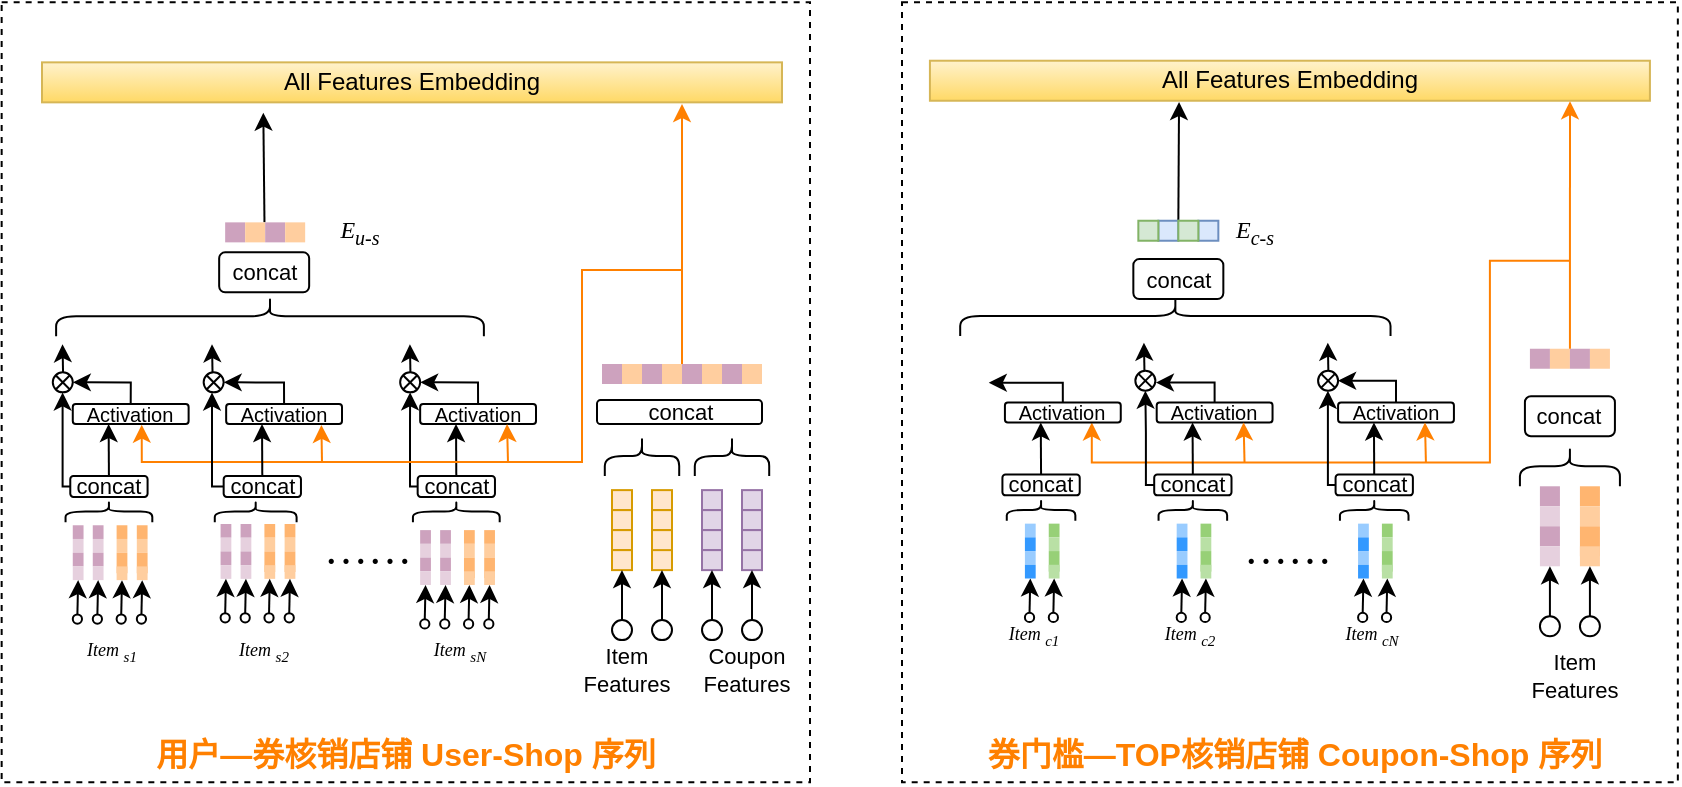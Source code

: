 <mxfile version="20.8.18" type="github">
  <diagram id="H3SxZ43efbbaYmBA8pNz" name="第 1 页">
    <mxGraphModel dx="607" dy="796" grid="1" gridSize="10" guides="1" tooltips="1" connect="1" arrows="1" fold="1" page="1" pageScale="1" pageWidth="827" pageHeight="1169" math="0" shadow="0">
      <root>
        <mxCell id="0" />
        <mxCell id="1" parent="0" />
        <mxCell id="K7jrmlSnKd5e08-iuxen-297" value="" style="rounded=0;whiteSpace=wrap;html=1;fontFamily=Georgia;fontSize=22;strokeColor=#000000;fillColor=none;dashed=1;" parent="1" vertex="1">
          <mxGeometry x="1620" y="469.18" width="387.92" height="390" as="geometry" />
        </mxCell>
        <mxCell id="K7jrmlSnKd5e08-iuxen-1" value="All Features Embedding" style="rounded=0;whiteSpace=wrap;html=1;fillColor=#fff2cc;strokeColor=#d6b656;gradientColor=#ffd966;" parent="1" vertex="1">
          <mxGeometry x="1633.96" y="498.36" width="360" height="20.01" as="geometry" />
        </mxCell>
        <mxCell id="K7jrmlSnKd5e08-iuxen-86" value="" style="group" parent="1" vertex="1" connectable="0">
          <mxGeometry x="1893.96" y="669.2" width="95" height="151.94" as="geometry" />
        </mxCell>
        <mxCell id="K7jrmlSnKd5e08-iuxen-103" value="" style="endArrow=classic;html=1;rounded=0;fontSize=11;edgeStyle=orthogonalEdgeStyle;strokeColor=#FF8000;entryX=0.75;entryY=1;entryDx=0;entryDy=0;" parent="K7jrmlSnKd5e08-iuxen-86" target="K7jrmlSnKd5e08-iuxen-319" edge="1">
          <mxGeometry width="50" height="50" relative="1" as="geometry">
            <mxPoint x="60" y="-70.83" as="sourcePoint" />
            <mxPoint x="53" y="10" as="targetPoint" />
            <Array as="points">
              <mxPoint x="20" y="-71" />
              <mxPoint x="20" y="30" />
              <mxPoint x="-179" y="30" />
            </Array>
          </mxGeometry>
        </mxCell>
        <mxCell id="K7jrmlSnKd5e08-iuxen-133" value="" style="shape=curlyBracket;whiteSpace=wrap;html=1;rounded=1;flipH=1;fontSize=22;strokeColor=#000000;fillColor=#000000;rotation=-90;size=0.5;" parent="K7jrmlSnKd5e08-iuxen-86" vertex="1">
          <mxGeometry x="50" y="6.94" width="20" height="50" as="geometry" />
        </mxCell>
        <mxCell id="K7jrmlSnKd5e08-iuxen-134" value="&lt;font style=&quot;font-size: 11px;&quot;&gt;concat&lt;/font&gt;" style="rounded=1;whiteSpace=wrap;html=1;fontSize=11;strokeColor=#000000;fillColor=none;" parent="K7jrmlSnKd5e08-iuxen-86" vertex="1">
          <mxGeometry x="37.5" y="-3.06" width="45" height="20" as="geometry" />
        </mxCell>
        <mxCell id="K7jrmlSnKd5e08-iuxen-135" value="" style="group" parent="K7jrmlSnKd5e08-iuxen-86" vertex="1" connectable="0">
          <mxGeometry x="40" y="-26.83" width="40" height="10" as="geometry" />
        </mxCell>
        <mxCell id="K7jrmlSnKd5e08-iuxen-136" value="" style="rounded=0;whiteSpace=wrap;html=1;fontSize=22;strokeColor=none;fillColor=#CDA2BE;" parent="K7jrmlSnKd5e08-iuxen-135" vertex="1">
          <mxGeometry width="10" height="10" as="geometry" />
        </mxCell>
        <mxCell id="K7jrmlSnKd5e08-iuxen-137" style="edgeStyle=none;rounded=0;orthogonalLoop=1;jettySize=auto;html=1;exitX=1;exitY=1;exitDx=0;exitDy=0;fontSize=22;strokeColor=none;" parent="K7jrmlSnKd5e08-iuxen-135" source="K7jrmlSnKd5e08-iuxen-136" target="K7jrmlSnKd5e08-iuxen-136" edge="1">
          <mxGeometry relative="1" as="geometry" />
        </mxCell>
        <mxCell id="K7jrmlSnKd5e08-iuxen-138" value="" style="rounded=0;whiteSpace=wrap;html=1;fontSize=22;strokeColor=none;fillColor=#FFCE9F;" parent="K7jrmlSnKd5e08-iuxen-135" vertex="1">
          <mxGeometry x="10" width="10" height="10" as="geometry" />
        </mxCell>
        <mxCell id="K7jrmlSnKd5e08-iuxen-139" value="" style="rounded=0;whiteSpace=wrap;html=1;fontSize=22;strokeColor=none;fillColor=#CDA2BE;" parent="K7jrmlSnKd5e08-iuxen-135" vertex="1">
          <mxGeometry x="20" width="10" height="10" as="geometry" />
        </mxCell>
        <mxCell id="K7jrmlSnKd5e08-iuxen-140" value="" style="rounded=0;whiteSpace=wrap;html=1;fontSize=22;strokeColor=none;fillColor=#FFCE9F;" parent="K7jrmlSnKd5e08-iuxen-135" vertex="1">
          <mxGeometry x="30" width="10" height="10" as="geometry" />
        </mxCell>
        <mxCell id="K7jrmlSnKd5e08-iuxen-141" value="" style="rounded=0;whiteSpace=wrap;html=1;fontSize=22;strokeColor=none;fillColor=#CDA2BE;" parent="K7jrmlSnKd5e08-iuxen-86" vertex="1">
          <mxGeometry x="45" y="41.94" width="10" height="10" as="geometry" />
        </mxCell>
        <mxCell id="K7jrmlSnKd5e08-iuxen-142" value="" style="rounded=0;whiteSpace=wrap;html=1;fontSize=22;strokeColor=none;fillColor=#E6D0DE;" parent="K7jrmlSnKd5e08-iuxen-86" vertex="1">
          <mxGeometry x="45" y="51.94" width="10" height="10" as="geometry" />
        </mxCell>
        <mxCell id="K7jrmlSnKd5e08-iuxen-143" value="" style="rounded=0;whiteSpace=wrap;html=1;fontSize=22;strokeColor=none;fillColor=#CDA2BE;" parent="K7jrmlSnKd5e08-iuxen-86" vertex="1">
          <mxGeometry x="45" y="61.94" width="10" height="10" as="geometry" />
        </mxCell>
        <mxCell id="K7jrmlSnKd5e08-iuxen-144" value="" style="rounded=0;whiteSpace=wrap;html=1;fontSize=22;strokeColor=none;fillColor=#E6D0DE;" parent="K7jrmlSnKd5e08-iuxen-86" vertex="1">
          <mxGeometry x="45" y="71.94" width="10" height="10" as="geometry" />
        </mxCell>
        <mxCell id="K7jrmlSnKd5e08-iuxen-145" value="" style="rounded=0;whiteSpace=wrap;html=1;fontSize=22;strokeColor=none;fillColor=#FFB570;" parent="K7jrmlSnKd5e08-iuxen-86" vertex="1">
          <mxGeometry x="65" y="41.94" width="10" height="10" as="geometry" />
        </mxCell>
        <mxCell id="K7jrmlSnKd5e08-iuxen-146" value="" style="rounded=0;whiteSpace=wrap;html=1;fontSize=22;strokeColor=none;fillColor=#FFCE9F;" parent="K7jrmlSnKd5e08-iuxen-86" vertex="1">
          <mxGeometry x="65" y="51.94" width="10" height="10" as="geometry" />
        </mxCell>
        <mxCell id="K7jrmlSnKd5e08-iuxen-147" value="" style="rounded=0;whiteSpace=wrap;html=1;fontSize=22;strokeColor=none;fillColor=#FFB570;" parent="K7jrmlSnKd5e08-iuxen-86" vertex="1">
          <mxGeometry x="65" y="61.94" width="10" height="15" as="geometry" />
        </mxCell>
        <mxCell id="K7jrmlSnKd5e08-iuxen-148" value="" style="rounded=0;whiteSpace=wrap;html=1;fontSize=22;strokeColor=none;fillColor=#FFCE9F;" parent="K7jrmlSnKd5e08-iuxen-86" vertex="1">
          <mxGeometry x="65" y="71.94" width="10" height="10" as="geometry" />
        </mxCell>
        <mxCell id="K7jrmlSnKd5e08-iuxen-149" value="" style="ellipse;whiteSpace=wrap;html=1;aspect=fixed;fontSize=11;strokeColor=#000000;fillColor=none;" parent="K7jrmlSnKd5e08-iuxen-86" vertex="1">
          <mxGeometry x="45" y="106.94" width="10" height="10" as="geometry" />
        </mxCell>
        <mxCell id="K7jrmlSnKd5e08-iuxen-150" value="" style="ellipse;whiteSpace=wrap;html=1;aspect=fixed;fontSize=11;strokeColor=#000000;fillColor=none;" parent="K7jrmlSnKd5e08-iuxen-86" vertex="1">
          <mxGeometry x="65" y="106.94" width="10" height="10" as="geometry" />
        </mxCell>
        <mxCell id="K7jrmlSnKd5e08-iuxen-151" value="" style="endArrow=classic;html=1;rounded=0;fontSize=11;exitX=0.5;exitY=0;exitDx=0;exitDy=0;entryX=0.5;entryY=1;entryDx=0;entryDy=0;" parent="K7jrmlSnKd5e08-iuxen-86" source="K7jrmlSnKd5e08-iuxen-149" target="K7jrmlSnKd5e08-iuxen-144" edge="1">
          <mxGeometry width="50" height="50" relative="1" as="geometry">
            <mxPoint x="15" y="16.94" as="sourcePoint" />
            <mxPoint x="65" y="-33.06" as="targetPoint" />
          </mxGeometry>
        </mxCell>
        <mxCell id="K7jrmlSnKd5e08-iuxen-152" value="" style="endArrow=classic;html=1;rounded=0;fontSize=11;exitX=0.5;exitY=0;exitDx=0;exitDy=0;entryX=0.5;entryY=1;entryDx=0;entryDy=0;" parent="K7jrmlSnKd5e08-iuxen-86" source="K7jrmlSnKd5e08-iuxen-150" target="K7jrmlSnKd5e08-iuxen-148" edge="1">
          <mxGeometry width="50" height="50" relative="1" as="geometry">
            <mxPoint x="69.82" y="106.94" as="sourcePoint" />
            <mxPoint x="69.82" y="81.94" as="targetPoint" />
          </mxGeometry>
        </mxCell>
        <mxCell id="K7jrmlSnKd5e08-iuxen-153" value="Item&lt;br&gt;Features" style="text;html=1;strokeColor=none;fillColor=none;align=center;verticalAlign=middle;whiteSpace=wrap;rounded=0;fontSize=11;" parent="K7jrmlSnKd5e08-iuxen-86" vertex="1">
          <mxGeometry x="30" y="121.94" width="65" height="30" as="geometry" />
        </mxCell>
        <mxCell id="K7jrmlSnKd5e08-iuxen-323" value="" style="group" parent="1" vertex="1" connectable="0">
          <mxGeometry x="1707.96" y="669.2" width="80" height="125.76" as="geometry" />
        </mxCell>
        <mxCell id="K7jrmlSnKd5e08-iuxen-324" value="" style="group" parent="K7jrmlSnKd5e08-iuxen-323" vertex="1" connectable="0">
          <mxGeometry x="34.002" width="40" height="44.571" as="geometry" />
        </mxCell>
        <mxCell id="K7jrmlSnKd5e08-iuxen-325" value="" style="shape=curlyBracket;whiteSpace=wrap;html=1;rounded=1;flipH=1;fontSize=22;strokeColor=#000000;fillColor=#000000;rotation=-90;size=0.5;" parent="K7jrmlSnKd5e08-iuxen-324" vertex="1">
          <mxGeometry x="18.077" y="36.621" width="10.769" height="34.286" as="geometry" />
        </mxCell>
        <mxCell id="K7jrmlSnKd5e08-iuxen-326" value="&lt;font style=&quot;font-size: 11px;&quot;&gt;concat&lt;/font&gt;" style="rounded=1;whiteSpace=wrap;html=1;fontSize=11;strokeColor=#000000;fillColor=none;" parent="K7jrmlSnKd5e08-iuxen-324" vertex="1">
          <mxGeometry x="4.14" y="36.05" width="38.65" height="10.43" as="geometry" />
        </mxCell>
        <mxCell id="K7jrmlSnKd5e08-iuxen-327" value="" style="rounded=0;whiteSpace=wrap;html=1;fontSize=22;strokeColor=none;fillColor=#99CCFF;" parent="K7jrmlSnKd5e08-iuxen-323" vertex="1">
          <mxGeometry x="49.387" y="60.621" width="5.385" height="6.857" as="geometry" />
        </mxCell>
        <mxCell id="K7jrmlSnKd5e08-iuxen-328" value="" style="rounded=0;whiteSpace=wrap;html=1;fontSize=22;strokeColor=none;fillColor=#3399FF;" parent="K7jrmlSnKd5e08-iuxen-323" vertex="1">
          <mxGeometry x="49.387" y="67.479" width="5.385" height="6.857" as="geometry" />
        </mxCell>
        <mxCell id="K7jrmlSnKd5e08-iuxen-329" value="" style="rounded=0;whiteSpace=wrap;html=1;fontSize=22;strokeColor=none;fillColor=#99CCFF;" parent="K7jrmlSnKd5e08-iuxen-323" vertex="1">
          <mxGeometry x="49.387" y="74.336" width="5.385" height="6.857" as="geometry" />
        </mxCell>
        <mxCell id="K7jrmlSnKd5e08-iuxen-330" value="" style="rounded=0;whiteSpace=wrap;html=1;fontSize=22;strokeColor=none;fillColor=#3399FF;" parent="K7jrmlSnKd5e08-iuxen-323" vertex="1">
          <mxGeometry x="49.387" y="81.193" width="5.385" height="6.857" as="geometry" />
        </mxCell>
        <mxCell id="K7jrmlSnKd5e08-iuxen-331" value="" style="rounded=0;whiteSpace=wrap;html=1;fontSize=22;strokeColor=none;fillColor=#97D077;" parent="K7jrmlSnKd5e08-iuxen-323" vertex="1">
          <mxGeometry x="61.306" y="60.621" width="5.385" height="6.857" as="geometry" />
        </mxCell>
        <mxCell id="K7jrmlSnKd5e08-iuxen-332" value="" style="rounded=0;whiteSpace=wrap;html=1;fontSize=22;strokeColor=none;fillColor=#B9E0A5;" parent="K7jrmlSnKd5e08-iuxen-323" vertex="1">
          <mxGeometry x="61.306" y="67.479" width="5.385" height="6.857" as="geometry" />
        </mxCell>
        <mxCell id="K7jrmlSnKd5e08-iuxen-333" value="" style="rounded=0;whiteSpace=wrap;html=1;fontSize=22;strokeColor=none;fillColor=#97D077;" parent="K7jrmlSnKd5e08-iuxen-323" vertex="1">
          <mxGeometry x="61.306" y="74.336" width="5.385" height="10.286" as="geometry" />
        </mxCell>
        <mxCell id="K7jrmlSnKd5e08-iuxen-334" value="" style="rounded=0;whiteSpace=wrap;html=1;fontSize=22;strokeColor=none;fillColor=#B9E0A5;" parent="K7jrmlSnKd5e08-iuxen-323" vertex="1">
          <mxGeometry x="61.306" y="81.193" width="5.385" height="6.857" as="geometry" />
        </mxCell>
        <mxCell id="K7jrmlSnKd5e08-iuxen-335" value="" style="ellipse;whiteSpace=wrap;html=1;aspect=fixed;fontSize=11;strokeColor=#000000;fillColor=none;" parent="K7jrmlSnKd5e08-iuxen-323" vertex="1">
          <mxGeometry x="49.387" y="105.193" width="4.615" height="4.615" as="geometry" />
        </mxCell>
        <mxCell id="K7jrmlSnKd5e08-iuxen-336" value="" style="ellipse;whiteSpace=wrap;html=1;aspect=fixed;fontSize=11;strokeColor=#000000;fillColor=none;" parent="K7jrmlSnKd5e08-iuxen-323" vertex="1">
          <mxGeometry x="61.306" y="105.193" width="4.615" height="4.615" as="geometry" />
        </mxCell>
        <mxCell id="K7jrmlSnKd5e08-iuxen-337" value="" style="endArrow=classic;html=1;rounded=0;fontSize=11;exitX=0.5;exitY=0;exitDx=0;exitDy=0;entryX=0.5;entryY=1;entryDx=0;entryDy=0;" parent="K7jrmlSnKd5e08-iuxen-323" source="K7jrmlSnKd5e08-iuxen-335" target="K7jrmlSnKd5e08-iuxen-330" edge="1">
          <mxGeometry width="50" height="50" relative="1" as="geometry">
            <mxPoint x="-281.767" y="-169.093" as="sourcePoint" />
            <mxPoint x="-254.844" y="-203.379" as="targetPoint" />
          </mxGeometry>
        </mxCell>
        <mxCell id="K7jrmlSnKd5e08-iuxen-338" value="" style="endArrow=classic;html=1;rounded=0;fontSize=11;exitX=0.5;exitY=0;exitDx=0;exitDy=0;entryX=0.5;entryY=1;entryDx=0;entryDy=0;" parent="K7jrmlSnKd5e08-iuxen-323" source="K7jrmlSnKd5e08-iuxen-336" target="K7jrmlSnKd5e08-iuxen-334" edge="1">
          <mxGeometry width="50" height="50" relative="1" as="geometry">
            <mxPoint x="-251.098" y="-107.379" as="sourcePoint" />
            <mxPoint x="-251.098" y="-124.521" as="targetPoint" />
          </mxGeometry>
        </mxCell>
        <mxCell id="K7jrmlSnKd5e08-iuxen-339" value="&lt;font style=&quot;font-size: 9px;&quot; face=&quot;Georgia&quot;&gt;&lt;i&gt;Item &lt;sub&gt;c2&lt;/sub&gt;&lt;/i&gt;&lt;/font&gt;" style="text;html=1;strokeColor=none;fillColor=none;align=center;verticalAlign=middle;whiteSpace=wrap;rounded=0;fontSize=11;" parent="K7jrmlSnKd5e08-iuxen-323" vertex="1">
          <mxGeometry x="26" y="105.19" width="60" height="20.57" as="geometry" />
        </mxCell>
        <mxCell id="K7jrmlSnKd5e08-iuxen-301" value="" style="group" parent="K7jrmlSnKd5e08-iuxen-323" vertex="1" connectable="0">
          <mxGeometry x="-41.888" width="40" height="44.571" as="geometry" />
        </mxCell>
        <mxCell id="K7jrmlSnKd5e08-iuxen-302" value="" style="shape=curlyBracket;whiteSpace=wrap;html=1;rounded=1;flipH=1;fontSize=22;strokeColor=#000000;fillColor=#000000;rotation=-90;size=0.5;" parent="K7jrmlSnKd5e08-iuxen-301" vertex="1">
          <mxGeometry x="18.077" y="36.621" width="10.769" height="34.286" as="geometry" />
        </mxCell>
        <mxCell id="K7jrmlSnKd5e08-iuxen-303" value="&lt;font style=&quot;font-size: 11px;&quot;&gt;concat&lt;/font&gt;" style="rounded=1;whiteSpace=wrap;html=1;fontSize=11;strokeColor=#000000;fillColor=none;" parent="K7jrmlSnKd5e08-iuxen-301" vertex="1">
          <mxGeometry x="4.14" y="36.05" width="38.65" height="10.43" as="geometry" />
        </mxCell>
        <mxCell id="K7jrmlSnKd5e08-iuxen-304" value="" style="rounded=0;whiteSpace=wrap;html=1;fontSize=22;strokeColor=none;fillColor=#99CCFF;" parent="K7jrmlSnKd5e08-iuxen-323" vertex="1">
          <mxGeometry x="-26.503" y="60.621" width="5.385" height="6.857" as="geometry" />
        </mxCell>
        <mxCell id="K7jrmlSnKd5e08-iuxen-305" value="" style="rounded=0;whiteSpace=wrap;html=1;fontSize=22;strokeColor=none;fillColor=#3399FF;" parent="K7jrmlSnKd5e08-iuxen-323" vertex="1">
          <mxGeometry x="-26.503" y="67.479" width="5.385" height="6.857" as="geometry" />
        </mxCell>
        <mxCell id="K7jrmlSnKd5e08-iuxen-306" value="" style="rounded=0;whiteSpace=wrap;html=1;fontSize=22;strokeColor=none;fillColor=#99CCFF;" parent="K7jrmlSnKd5e08-iuxen-323" vertex="1">
          <mxGeometry x="-26.503" y="74.336" width="5.385" height="6.857" as="geometry" />
        </mxCell>
        <mxCell id="K7jrmlSnKd5e08-iuxen-307" value="" style="rounded=0;whiteSpace=wrap;html=1;fontSize=22;strokeColor=none;fillColor=#3399FF;" parent="K7jrmlSnKd5e08-iuxen-323" vertex="1">
          <mxGeometry x="-26.503" y="81.193" width="5.385" height="6.857" as="geometry" />
        </mxCell>
        <mxCell id="K7jrmlSnKd5e08-iuxen-308" value="" style="rounded=0;whiteSpace=wrap;html=1;fontSize=22;strokeColor=none;fillColor=#97D077;" parent="K7jrmlSnKd5e08-iuxen-323" vertex="1">
          <mxGeometry x="-14.584" y="60.621" width="5.385" height="6.857" as="geometry" />
        </mxCell>
        <mxCell id="K7jrmlSnKd5e08-iuxen-309" value="" style="rounded=0;whiteSpace=wrap;html=1;fontSize=22;strokeColor=none;fillColor=#B9E0A5;" parent="K7jrmlSnKd5e08-iuxen-323" vertex="1">
          <mxGeometry x="-14.584" y="67.479" width="5.385" height="6.857" as="geometry" />
        </mxCell>
        <mxCell id="K7jrmlSnKd5e08-iuxen-310" value="" style="rounded=0;whiteSpace=wrap;html=1;fontSize=22;strokeColor=none;fillColor=#97D077;" parent="K7jrmlSnKd5e08-iuxen-323" vertex="1">
          <mxGeometry x="-14.584" y="74.336" width="5.385" height="10.286" as="geometry" />
        </mxCell>
        <mxCell id="K7jrmlSnKd5e08-iuxen-311" value="" style="rounded=0;whiteSpace=wrap;html=1;fontSize=22;strokeColor=none;fillColor=#B9E0A5;" parent="K7jrmlSnKd5e08-iuxen-323" vertex="1">
          <mxGeometry x="-14.584" y="81.193" width="5.385" height="6.857" as="geometry" />
        </mxCell>
        <mxCell id="K7jrmlSnKd5e08-iuxen-312" value="" style="ellipse;whiteSpace=wrap;html=1;aspect=fixed;fontSize=11;strokeColor=#000000;fillColor=none;" parent="K7jrmlSnKd5e08-iuxen-323" vertex="1">
          <mxGeometry x="-26.503" y="105.193" width="4.615" height="4.615" as="geometry" />
        </mxCell>
        <mxCell id="K7jrmlSnKd5e08-iuxen-313" value="" style="ellipse;whiteSpace=wrap;html=1;aspect=fixed;fontSize=11;strokeColor=#000000;fillColor=none;" parent="K7jrmlSnKd5e08-iuxen-323" vertex="1">
          <mxGeometry x="-14.584" y="105.193" width="4.615" height="4.615" as="geometry" />
        </mxCell>
        <mxCell id="K7jrmlSnKd5e08-iuxen-314" value="" style="endArrow=classic;html=1;rounded=0;fontSize=11;exitX=0.5;exitY=0;exitDx=0;exitDy=0;entryX=0.5;entryY=1;entryDx=0;entryDy=0;" parent="K7jrmlSnKd5e08-iuxen-323" source="K7jrmlSnKd5e08-iuxen-312" target="K7jrmlSnKd5e08-iuxen-307" edge="1">
          <mxGeometry width="50" height="50" relative="1" as="geometry">
            <mxPoint x="-357.657" y="-169.093" as="sourcePoint" />
            <mxPoint x="-330.734" y="-203.379" as="targetPoint" />
          </mxGeometry>
        </mxCell>
        <mxCell id="K7jrmlSnKd5e08-iuxen-315" value="" style="endArrow=classic;html=1;rounded=0;fontSize=11;exitX=0.5;exitY=0;exitDx=0;exitDy=0;entryX=0.5;entryY=1;entryDx=0;entryDy=0;" parent="K7jrmlSnKd5e08-iuxen-323" source="K7jrmlSnKd5e08-iuxen-313" target="K7jrmlSnKd5e08-iuxen-311" edge="1">
          <mxGeometry width="50" height="50" relative="1" as="geometry">
            <mxPoint x="-326.988" y="-107.379" as="sourcePoint" />
            <mxPoint x="-326.988" y="-124.521" as="targetPoint" />
          </mxGeometry>
        </mxCell>
        <mxCell id="K7jrmlSnKd5e08-iuxen-316" value="&lt;font style=&quot;font-size: 9px;&quot; face=&quot;Georgia&quot;&gt;&lt;i&gt;Item &lt;sub&gt;c1&lt;/sub&gt;&lt;/i&gt;&lt;/font&gt;" style="text;html=1;strokeColor=none;fillColor=none;align=center;verticalAlign=middle;whiteSpace=wrap;rounded=0;fontSize=11;" parent="K7jrmlSnKd5e08-iuxen-323" vertex="1">
          <mxGeometry x="-51.89" y="105.19" width="60" height="20.57" as="geometry" />
        </mxCell>
        <mxCell id="K7jrmlSnKd5e08-iuxen-318" style="edgeStyle=orthogonalEdgeStyle;rounded=0;orthogonalLoop=1;jettySize=auto;html=1;exitX=0.5;exitY=0;exitDx=0;exitDy=0;fontFamily=Georgia;fontSize=11;" parent="K7jrmlSnKd5e08-iuxen-323" source="K7jrmlSnKd5e08-iuxen-319" edge="1">
          <mxGeometry relative="1" as="geometry">
            <Array as="points">
              <mxPoint x="-7.58" y="-10" />
            </Array>
            <mxPoint x="-44.58" y="-9.83" as="targetPoint" />
          </mxGeometry>
        </mxCell>
        <mxCell id="K7jrmlSnKd5e08-iuxen-319" value="&lt;font style=&quot;font-size: 10px;&quot;&gt;Activation&lt;br&gt;&lt;/font&gt;" style="rounded=1;whiteSpace=wrap;html=1;fontSize=11;strokeColor=#000000;fillColor=none;" parent="K7jrmlSnKd5e08-iuxen-323" vertex="1">
          <mxGeometry x="-36.5" width="57.92" height="10" as="geometry" />
        </mxCell>
        <mxCell id="K7jrmlSnKd5e08-iuxen-320" style="edgeStyle=none;rounded=0;orthogonalLoop=1;jettySize=auto;html=1;exitX=0.5;exitY=0;exitDx=0;exitDy=0;fontFamily=Georgia;fontSize=10;" parent="K7jrmlSnKd5e08-iuxen-323" source="K7jrmlSnKd5e08-iuxen-303" edge="1">
          <mxGeometry relative="1" as="geometry">
            <mxPoint x="-18.58" y="10.0" as="targetPoint" />
          </mxGeometry>
        </mxCell>
        <mxCell id="K7jrmlSnKd5e08-iuxen-340" style="edgeStyle=orthogonalEdgeStyle;rounded=0;orthogonalLoop=1;jettySize=auto;html=1;exitX=0.5;exitY=0;exitDx=0;exitDy=0;entryX=1.025;entryY=0.593;entryDx=0;entryDy=0;fontFamily=Georgia;fontSize=11;entryPerimeter=0;" parent="1" source="K7jrmlSnKd5e08-iuxen-341" target="s96yfOAvuMhZukNOSEZi-5" edge="1">
          <mxGeometry relative="1" as="geometry">
            <Array as="points">
              <mxPoint x="1776.27" y="659.37" />
            </Array>
            <mxPoint x="1740.27" y="659.2" as="targetPoint" />
          </mxGeometry>
        </mxCell>
        <mxCell id="K7jrmlSnKd5e08-iuxen-341" value="&lt;font style=&quot;font-size: 10px;&quot;&gt;Activation&lt;br&gt;&lt;/font&gt;" style="rounded=1;whiteSpace=wrap;html=1;fontSize=11;strokeColor=#000000;fillColor=none;" parent="1" vertex="1">
          <mxGeometry x="1747.35" y="669.2" width="57.92" height="10" as="geometry" />
        </mxCell>
        <mxCell id="K7jrmlSnKd5e08-iuxen-342" style="edgeStyle=none;rounded=0;orthogonalLoop=1;jettySize=auto;html=1;exitX=0.5;exitY=0;exitDx=0;exitDy=0;fontFamily=Georgia;fontSize=10;" parent="1" source="K7jrmlSnKd5e08-iuxen-326" edge="1">
          <mxGeometry relative="1" as="geometry">
            <mxPoint x="1765.27" y="679.2" as="targetPoint" />
          </mxGeometry>
        </mxCell>
        <mxCell id="K7jrmlSnKd5e08-iuxen-345" value="" style="endArrow=classic;html=1;rounded=0;fontFamily=Georgia;fontSize=11;strokeColor=#FF8000;entryX=0.75;entryY=1;entryDx=0;entryDy=0;" parent="1" target="K7jrmlSnKd5e08-iuxen-341" edge="1">
          <mxGeometry width="50" height="50" relative="1" as="geometry">
            <mxPoint x="1791.27" y="699.2" as="sourcePoint" />
            <mxPoint x="1826.27" y="689.2" as="targetPoint" />
          </mxGeometry>
        </mxCell>
        <mxCell id="K7jrmlSnKd5e08-iuxen-348" value="" style="group" parent="1" vertex="1" connectable="0">
          <mxGeometry x="1832.652" y="669.2" width="40" height="44.571" as="geometry" />
        </mxCell>
        <mxCell id="K7jrmlSnKd5e08-iuxen-349" value="" style="shape=curlyBracket;whiteSpace=wrap;html=1;rounded=1;flipH=1;fontSize=22;strokeColor=#000000;fillColor=#000000;rotation=-90;size=0.5;" parent="K7jrmlSnKd5e08-iuxen-348" vertex="1">
          <mxGeometry x="18.077" y="36.621" width="10.769" height="34.286" as="geometry" />
        </mxCell>
        <mxCell id="K7jrmlSnKd5e08-iuxen-350" value="&lt;font style=&quot;font-size: 11px;&quot;&gt;concat&lt;/font&gt;" style="rounded=1;whiteSpace=wrap;html=1;fontSize=11;strokeColor=#000000;fillColor=none;" parent="K7jrmlSnKd5e08-iuxen-348" vertex="1">
          <mxGeometry x="4.14" y="36.05" width="38.65" height="10.43" as="geometry" />
        </mxCell>
        <mxCell id="K7jrmlSnKd5e08-iuxen-351" value="" style="rounded=0;whiteSpace=wrap;html=1;fontSize=22;strokeColor=none;fillColor=#99CCFF;" parent="1" vertex="1">
          <mxGeometry x="1848.037" y="729.821" width="5.385" height="6.857" as="geometry" />
        </mxCell>
        <mxCell id="K7jrmlSnKd5e08-iuxen-352" value="" style="rounded=0;whiteSpace=wrap;html=1;fontSize=22;strokeColor=none;fillColor=#3399FF;" parent="1" vertex="1">
          <mxGeometry x="1848.037" y="736.679" width="5.385" height="6.857" as="geometry" />
        </mxCell>
        <mxCell id="K7jrmlSnKd5e08-iuxen-353" value="" style="rounded=0;whiteSpace=wrap;html=1;fontSize=22;strokeColor=none;fillColor=#99CCFF;" parent="1" vertex="1">
          <mxGeometry x="1848.037" y="743.536" width="5.385" height="6.857" as="geometry" />
        </mxCell>
        <mxCell id="K7jrmlSnKd5e08-iuxen-354" value="" style="rounded=0;whiteSpace=wrap;html=1;fontSize=22;strokeColor=none;fillColor=#3399FF;" parent="1" vertex="1">
          <mxGeometry x="1848.037" y="750.393" width="5.385" height="6.857" as="geometry" />
        </mxCell>
        <mxCell id="K7jrmlSnKd5e08-iuxen-355" value="" style="rounded=0;whiteSpace=wrap;html=1;fontSize=22;strokeColor=none;fillColor=#97D077;" parent="1" vertex="1">
          <mxGeometry x="1859.956" y="729.821" width="5.385" height="6.857" as="geometry" />
        </mxCell>
        <mxCell id="K7jrmlSnKd5e08-iuxen-356" value="" style="rounded=0;whiteSpace=wrap;html=1;fontSize=22;strokeColor=none;fillColor=#B9E0A5;" parent="1" vertex="1">
          <mxGeometry x="1859.956" y="736.679" width="5.385" height="6.857" as="geometry" />
        </mxCell>
        <mxCell id="K7jrmlSnKd5e08-iuxen-357" value="" style="rounded=0;whiteSpace=wrap;html=1;fontSize=22;strokeColor=none;fillColor=#97D077;" parent="1" vertex="1">
          <mxGeometry x="1859.956" y="743.536" width="5.385" height="10.286" as="geometry" />
        </mxCell>
        <mxCell id="K7jrmlSnKd5e08-iuxen-358" value="" style="rounded=0;whiteSpace=wrap;html=1;fontSize=22;strokeColor=none;fillColor=#B9E0A5;" parent="1" vertex="1">
          <mxGeometry x="1859.956" y="750.393" width="5.385" height="6.857" as="geometry" />
        </mxCell>
        <mxCell id="K7jrmlSnKd5e08-iuxen-359" value="" style="ellipse;whiteSpace=wrap;html=1;aspect=fixed;fontSize=11;strokeColor=#000000;fillColor=none;" parent="1" vertex="1">
          <mxGeometry x="1848.037" y="774.393" width="4.615" height="4.615" as="geometry" />
        </mxCell>
        <mxCell id="K7jrmlSnKd5e08-iuxen-360" value="" style="ellipse;whiteSpace=wrap;html=1;aspect=fixed;fontSize=11;strokeColor=#000000;fillColor=none;" parent="1" vertex="1">
          <mxGeometry x="1859.956" y="774.393" width="4.615" height="4.615" as="geometry" />
        </mxCell>
        <mxCell id="K7jrmlSnKd5e08-iuxen-361" value="" style="endArrow=classic;html=1;rounded=0;fontSize=11;exitX=0.5;exitY=0;exitDx=0;exitDy=0;entryX=0.5;entryY=1;entryDx=0;entryDy=0;" parent="1" source="K7jrmlSnKd5e08-iuxen-359" target="K7jrmlSnKd5e08-iuxen-354" edge="1">
          <mxGeometry width="50" height="50" relative="1" as="geometry">
            <mxPoint x="702.883" y="0.107" as="sourcePoint" />
            <mxPoint x="729.806" y="-34.179" as="targetPoint" />
          </mxGeometry>
        </mxCell>
        <mxCell id="K7jrmlSnKd5e08-iuxen-362" value="" style="endArrow=classic;html=1;rounded=0;fontSize=11;exitX=0.5;exitY=0;exitDx=0;exitDy=0;entryX=0.5;entryY=1;entryDx=0;entryDy=0;" parent="1" source="K7jrmlSnKd5e08-iuxen-360" target="K7jrmlSnKd5e08-iuxen-358" edge="1">
          <mxGeometry width="50" height="50" relative="1" as="geometry">
            <mxPoint x="733.552" y="61.821" as="sourcePoint" />
            <mxPoint x="733.552" y="44.679" as="targetPoint" />
          </mxGeometry>
        </mxCell>
        <mxCell id="K7jrmlSnKd5e08-iuxen-363" value="&lt;font style=&quot;font-size: 9px;&quot; face=&quot;Georgia&quot;&gt;&lt;i&gt;Item &lt;sub&gt;cN&lt;/sub&gt;&lt;/i&gt;&lt;/font&gt;" style="text;html=1;strokeColor=none;fillColor=none;align=center;verticalAlign=middle;whiteSpace=wrap;rounded=0;fontSize=11;" parent="1" vertex="1">
          <mxGeometry x="1824.65" y="774.39" width="60" height="20.57" as="geometry" />
        </mxCell>
        <mxCell id="K7jrmlSnKd5e08-iuxen-364" style="edgeStyle=orthogonalEdgeStyle;rounded=0;orthogonalLoop=1;jettySize=auto;html=1;exitX=0.5;exitY=0;exitDx=0;exitDy=0;entryX=1;entryY=0.5;entryDx=0;entryDy=0;fontFamily=Georgia;fontSize=11;" parent="1" source="K7jrmlSnKd5e08-iuxen-365" target="s96yfOAvuMhZukNOSEZi-38" edge="1">
          <mxGeometry relative="1" as="geometry">
            <Array as="points">
              <mxPoint x="1866.96" y="658.37" />
            </Array>
            <mxPoint x="1830.96" y="659.2" as="targetPoint" />
          </mxGeometry>
        </mxCell>
        <mxCell id="K7jrmlSnKd5e08-iuxen-365" value="&lt;font style=&quot;font-size: 10px;&quot;&gt;Activation&lt;br&gt;&lt;/font&gt;" style="rounded=1;whiteSpace=wrap;html=1;fontSize=11;strokeColor=#000000;fillColor=none;" parent="1" vertex="1">
          <mxGeometry x="1838.04" y="669.2" width="57.92" height="10" as="geometry" />
        </mxCell>
        <mxCell id="K7jrmlSnKd5e08-iuxen-366" style="edgeStyle=none;rounded=0;orthogonalLoop=1;jettySize=auto;html=1;exitX=0.5;exitY=0;exitDx=0;exitDy=0;fontFamily=Georgia;fontSize=10;" parent="1" source="K7jrmlSnKd5e08-iuxen-350" edge="1">
          <mxGeometry relative="1" as="geometry">
            <mxPoint x="1855.96" y="679.2" as="targetPoint" />
          </mxGeometry>
        </mxCell>
        <mxCell id="K7jrmlSnKd5e08-iuxen-368" style="edgeStyle=orthogonalEdgeStyle;rounded=0;orthogonalLoop=1;jettySize=auto;html=1;exitX=0;exitY=0.5;exitDx=0;exitDy=0;entryX=0.5;entryY=1;entryDx=0;entryDy=0;fontFamily=Georgia;fontSize=11;" parent="1" source="K7jrmlSnKd5e08-iuxen-350" target="s96yfOAvuMhZukNOSEZi-38" edge="1">
          <mxGeometry relative="1" as="geometry">
            <Array as="points">
              <mxPoint x="1832.96" y="710.37" />
              <mxPoint x="1832.96" y="663.37" />
            </Array>
            <mxPoint x="1825.96" y="664.2" as="targetPoint" />
          </mxGeometry>
        </mxCell>
        <mxCell id="K7jrmlSnKd5e08-iuxen-369" value="" style="endArrow=classic;html=1;rounded=0;fontFamily=Georgia;fontSize=11;strokeColor=#FF8000;entryX=0.75;entryY=1;entryDx=0;entryDy=0;" parent="1" target="K7jrmlSnKd5e08-iuxen-365" edge="1">
          <mxGeometry width="50" height="50" relative="1" as="geometry">
            <mxPoint x="1881.96" y="699.2" as="sourcePoint" />
            <mxPoint x="1916.96" y="689.2" as="targetPoint" />
          </mxGeometry>
        </mxCell>
        <mxCell id="K7jrmlSnKd5e08-iuxen-347" value="" style="endArrow=classic;html=1;rounded=0;fontFamily=Georgia;fontSize=11;strokeColor=#000000;exitX=0.5;exitY=0;exitDx=0;exitDy=0;entryX=0.547;entryY=0.143;entryDx=0;entryDy=0;entryPerimeter=0;" parent="1" edge="1">
          <mxGeometry width="50" height="50" relative="1" as="geometry">
            <mxPoint x="1741.22" y="653.37" as="sourcePoint" />
            <mxPoint x="1740.96" y="639.31" as="targetPoint" />
          </mxGeometry>
        </mxCell>
        <mxCell id="s96yfOAvuMhZukNOSEZi-39" style="edgeStyle=orthogonalEdgeStyle;rounded=0;orthogonalLoop=1;jettySize=auto;html=1;exitX=0;exitY=0.5;exitDx=0;exitDy=0;entryX=0.5;entryY=1;entryDx=0;entryDy=0;" parent="1" source="K7jrmlSnKd5e08-iuxen-326" target="s96yfOAvuMhZukNOSEZi-5" edge="1">
          <mxGeometry relative="1" as="geometry">
            <Array as="points">
              <mxPoint x="1741.96" y="710.37" />
              <mxPoint x="1741.96" y="684.37" />
              <mxPoint x="1741.96" y="684.37" />
            </Array>
          </mxGeometry>
        </mxCell>
        <mxCell id="K7jrmlSnKd5e08-iuxen-659" value="&lt;i&gt;&lt;font face=&quot;Times New Roman&quot;&gt;E&lt;sub&gt;c-s&lt;/sub&gt;&lt;/font&gt;&lt;/i&gt;" style="text;html=1;strokeColor=none;fillColor=none;align=center;verticalAlign=middle;whiteSpace=wrap;rounded=0;" parent="1" vertex="1">
          <mxGeometry x="1769.3" y="577.09" width="55.35" height="14.18" as="geometry" />
        </mxCell>
        <mxCell id="s96yfOAvuMhZukNOSEZi-5" value="" style="shape=sumEllipse;perimeter=ellipsePerimeter;whiteSpace=wrap;html=1;backgroundOutline=1;" parent="1" vertex="1">
          <mxGeometry x="1736.68" y="653.37" width="10" height="10" as="geometry" />
        </mxCell>
        <mxCell id="s96yfOAvuMhZukNOSEZi-38" value="" style="shape=sumEllipse;perimeter=ellipsePerimeter;whiteSpace=wrap;html=1;backgroundOutline=1;" parent="1" vertex="1">
          <mxGeometry x="1828.04" y="653.37" width="10" height="10" as="geometry" />
        </mxCell>
        <mxCell id="K7jrmlSnKd5e08-iuxen-370" value="" style="endArrow=classic;html=1;rounded=0;fontFamily=Georgia;fontSize=11;strokeColor=#000000;exitX=0.5;exitY=0;exitDx=0;exitDy=0;entryX=0.547;entryY=0.143;entryDx=0;entryDy=0;entryPerimeter=0;" parent="1" edge="1">
          <mxGeometry width="50" height="50" relative="1" as="geometry">
            <mxPoint x="1833.17" y="653.37" as="sourcePoint" />
            <mxPoint x="1832.91" y="639.31" as="targetPoint" />
          </mxGeometry>
        </mxCell>
        <mxCell id="K7jrmlSnKd5e08-iuxen-371" value="&lt;font style=&quot;font-size: 22px;&quot;&gt;……&lt;/font&gt;" style="text;html=1;strokeColor=none;fillColor=none;align=center;verticalAlign=middle;whiteSpace=wrap;rounded=0;fontFamily=Georgia;fontSize=11;" parent="1" vertex="1">
          <mxGeometry x="1782.79" y="727.55" width="60" height="30" as="geometry" />
        </mxCell>
        <mxCell id="K7jrmlSnKd5e08-iuxen-299" value="" style="shape=curlyBracket;whiteSpace=wrap;html=1;rounded=1;flipH=1;fontSize=22;strokeColor=#000000;fillColor=#000000;rotation=-90;size=0.5;" parent="1" vertex="1">
          <mxGeometry x="1746.68" y="518.37" width="20" height="215.17" as="geometry" />
        </mxCell>
        <mxCell id="K7jrmlSnKd5e08-iuxen-296" value="" style="endArrow=classic;html=1;rounded=0;fontSize=11;exitX=0;exitY=0;exitDx=0;exitDy=0;entryX=0.346;entryY=1.033;entryDx=0;entryDy=0;entryPerimeter=0;" parent="1" source="K7jrmlSnKd5e08-iuxen-640" target="K7jrmlSnKd5e08-iuxen-1" edge="1">
          <mxGeometry width="50" height="50" relative="1" as="geometry">
            <mxPoint x="1759.1" y="582.55" as="sourcePoint" />
            <mxPoint x="1758.75" y="527.36" as="targetPoint" />
          </mxGeometry>
        </mxCell>
        <mxCell id="K7jrmlSnKd5e08-iuxen-298" value="&lt;font style=&quot;font-size: 11px;&quot;&gt;concat&lt;/font&gt;" style="rounded=1;whiteSpace=wrap;html=1;fontSize=11;strokeColor=#000000;fillColor=none;" parent="1" vertex="1">
          <mxGeometry x="1735.67" y="597.55" width="45" height="20" as="geometry" />
        </mxCell>
        <mxCell id="K7jrmlSnKd5e08-iuxen-372" value="&lt;font style=&quot;font-size: 16px;&quot; face=&quot;Helvetica&quot; color=&quot;#ff8000&quot;&gt;&lt;span style=&quot;&quot;&gt;&lt;b&gt;券门槛—TOP核销店铺 Coupon-Shop 序列&lt;/b&gt;&lt;/span&gt;&lt;/font&gt;" style="text;html=1;strokeColor=none;fillColor=none;align=center;verticalAlign=middle;whiteSpace=wrap;rounded=0;dashed=1;fontFamily=Georgia;fontSize=22;" parent="1" vertex="1">
          <mxGeometry x="1654" y="829.18" width="325.21" height="30" as="geometry" />
        </mxCell>
        <mxCell id="K7jrmlSnKd5e08-iuxen-636" value="" style="group;fillColor=#dae8fc;strokeColor=#6c8ebf;fontStyle=1;container=0;" parent="1" vertex="1" connectable="0">
          <mxGeometry x="1748.17" y="578.37" width="10" height="10" as="geometry" />
        </mxCell>
        <mxCell id="K7jrmlSnKd5e08-iuxen-637" value="" style="rounded=0;whiteSpace=wrap;html=1;fontSize=22;strokeColor=#82b366;fillColor=#d5e8d4;fontStyle=1;container=0;" parent="1" vertex="1">
          <mxGeometry x="1738.17" y="578.37" width="10" height="10" as="geometry" />
        </mxCell>
        <mxCell id="K7jrmlSnKd5e08-iuxen-638" style="edgeStyle=none;rounded=0;orthogonalLoop=1;jettySize=auto;html=1;exitX=1;exitY=1;exitDx=0;exitDy=0;fontSize=22;strokeColor=none;fontStyle=1" parent="1" source="K7jrmlSnKd5e08-iuxen-637" target="K7jrmlSnKd5e08-iuxen-637" edge="1">
          <mxGeometry relative="1" as="geometry" />
        </mxCell>
        <mxCell id="K7jrmlSnKd5e08-iuxen-639" value="" style="rounded=0;whiteSpace=wrap;html=1;fontSize=22;strokeColor=#6c8ebf;fillColor=#dae8fc;fontStyle=1;container=0;" parent="1" vertex="1">
          <mxGeometry x="1768.17" y="578.37" width="10" height="10" as="geometry" />
        </mxCell>
        <mxCell id="K7jrmlSnKd5e08-iuxen-640" value="" style="rounded=0;whiteSpace=wrap;html=1;fontSize=22;strokeColor=#82b366;fillColor=#d5e8d4;fontStyle=1;container=0;" parent="1" vertex="1">
          <mxGeometry x="1758.17" y="578.37" width="10" height="10" as="geometry" />
        </mxCell>
        <mxCell id="D2Ym_hAoNKhn_BesaTCI-68" value="&lt;font style=&quot;font-size: 11px;&quot;&gt;concat&lt;/font&gt;" style="rounded=1;whiteSpace=wrap;html=1;fontSize=11;strokeColor=#000000;fillColor=none;" parent="1" vertex="1">
          <mxGeometry x="1278.58" y="594.18" width="45" height="20" as="geometry" />
        </mxCell>
        <mxCell id="D2Ym_hAoNKhn_BesaTCI-69" value="" style="endArrow=classic;html=1;rounded=0;fontFamily=Georgia;fontSize=11;strokeColor=#FF8000;fillColor=#ffe6cc;" parent="1" edge="1">
          <mxGeometry width="50" height="50" relative="1" as="geometry">
            <mxPoint x="1510" y="650" as="sourcePoint" />
            <mxPoint x="1510" y="520" as="targetPoint" />
          </mxGeometry>
        </mxCell>
        <mxCell id="D2Ym_hAoNKhn_BesaTCI-70" value="" style="group" parent="1" vertex="1" connectable="0">
          <mxGeometry x="1404" y="569.18" width="170.0" height="290" as="geometry" />
        </mxCell>
        <mxCell id="D2Ym_hAoNKhn_BesaTCI-71" value="" style="group" parent="D2Ym_hAoNKhn_BesaTCI-70" vertex="1" connectable="0">
          <mxGeometry x="-30.308" y="100.83" width="40" height="75.45" as="geometry" />
        </mxCell>
        <mxCell id="D2Ym_hAoNKhn_BesaTCI-72" value="" style="shape=curlyBracket;whiteSpace=wrap;html=1;rounded=1;flipH=1;fontSize=22;strokeColor=#000000;fillColor=#000000;rotation=-90;size=0.5;" parent="D2Ym_hAoNKhn_BesaTCI-71" vertex="1">
          <mxGeometry x="18.08" y="32.07" width="10.77" height="43.38" as="geometry" />
        </mxCell>
        <mxCell id="D2Ym_hAoNKhn_BesaTCI-73" value="&lt;font style=&quot;font-size: 11px;&quot;&gt;concat&lt;/font&gt;" style="rounded=1;whiteSpace=wrap;html=1;fontSize=11;strokeColor=#000000;fillColor=none;" parent="D2Ym_hAoNKhn_BesaTCI-71" vertex="1">
          <mxGeometry x="4.14" y="36.05" width="38.65" height="10.43" as="geometry" />
        </mxCell>
        <mxCell id="D2Ym_hAoNKhn_BesaTCI-32" value="" style="rounded=0;whiteSpace=wrap;html=1;fontFamily=Georgia;fontSize=22;strokeColor=#000000;fillColor=none;dashed=1;" parent="D2Ym_hAoNKhn_BesaTCI-70" vertex="1">
          <mxGeometry x="-234.17" y="-100" width="404.17" height="390" as="geometry" />
        </mxCell>
        <mxCell id="D2Ym_hAoNKhn_BesaTCI-87" style="edgeStyle=orthogonalEdgeStyle;rounded=0;orthogonalLoop=1;jettySize=auto;html=1;exitX=0.5;exitY=0;exitDx=0;exitDy=0;entryX=1;entryY=0.5;entryDx=0;entryDy=0;fontFamily=Georgia;fontSize=11;" parent="1" source="D2Ym_hAoNKhn_BesaTCI-88" target="D2Ym_hAoNKhn_BesaTCI-40" edge="1">
          <mxGeometry relative="1" as="geometry">
            <Array as="points">
              <mxPoint x="1408" y="659.18" />
            </Array>
            <mxPoint x="1372" y="660.01" as="targetPoint" />
          </mxGeometry>
        </mxCell>
        <mxCell id="D2Ym_hAoNKhn_BesaTCI-88" value="&lt;font style=&quot;font-size: 10px;&quot;&gt;Activation&lt;br&gt;&lt;/font&gt;" style="rounded=1;whiteSpace=wrap;html=1;fontSize=11;strokeColor=#000000;fillColor=none;" parent="1" vertex="1">
          <mxGeometry x="1379.08" y="670.01" width="57.92" height="10" as="geometry" />
        </mxCell>
        <mxCell id="D2Ym_hAoNKhn_BesaTCI-89" style="edgeStyle=none;rounded=0;orthogonalLoop=1;jettySize=auto;html=1;exitX=0.5;exitY=0;exitDx=0;exitDy=0;fontFamily=Georgia;fontSize=10;" parent="1" source="D2Ym_hAoNKhn_BesaTCI-73" edge="1">
          <mxGeometry relative="1" as="geometry">
            <mxPoint x="1397" y="680.01" as="targetPoint" />
          </mxGeometry>
        </mxCell>
        <mxCell id="D2Ym_hAoNKhn_BesaTCI-90" style="edgeStyle=orthogonalEdgeStyle;rounded=0;orthogonalLoop=1;jettySize=auto;html=1;exitX=0;exitY=0.5;exitDx=0;exitDy=0;entryX=0.5;entryY=1;entryDx=0;entryDy=0;fontFamily=Georgia;fontSize=11;" parent="1" source="D2Ym_hAoNKhn_BesaTCI-73" target="D2Ym_hAoNKhn_BesaTCI-40" edge="1">
          <mxGeometry relative="1" as="geometry">
            <Array as="points">
              <mxPoint x="1374" y="711.18" />
              <mxPoint x="1374" y="679.18" />
            </Array>
            <mxPoint x="1367" y="665.01" as="targetPoint" />
          </mxGeometry>
        </mxCell>
        <mxCell id="D2Ym_hAoNKhn_BesaTCI-91" value="" style="endArrow=classic;html=1;rounded=0;fontFamily=Georgia;fontSize=11;strokeColor=#FF8000;entryX=0.75;entryY=1;entryDx=0;entryDy=0;" parent="1" target="D2Ym_hAoNKhn_BesaTCI-88" edge="1">
          <mxGeometry width="50" height="50" relative="1" as="geometry">
            <mxPoint x="1423" y="699.18" as="sourcePoint" />
            <mxPoint x="1458" y="690.01" as="targetPoint" />
          </mxGeometry>
        </mxCell>
        <mxCell id="D2Ym_hAoNKhn_BesaTCI-92" value="" style="shape=curlyBracket;whiteSpace=wrap;html=1;rounded=1;flipH=1;fontSize=22;strokeColor=#000000;fillColor=#000000;rotation=-90;size=0.5;" parent="1" vertex="1">
          <mxGeometry x="1480" y="677.38" width="20" height="37.2" as="geometry" />
        </mxCell>
        <mxCell id="D2Ym_hAoNKhn_BesaTCI-93" value="&lt;font style=&quot;font-size: 11px;&quot;&gt;concat&lt;/font&gt;" style="rounded=1;whiteSpace=wrap;html=1;fontSize=11;strokeColor=#000000;fillColor=none;" parent="1" vertex="1">
          <mxGeometry x="1467.5" y="668.06" width="82.5" height="11.94" as="geometry" />
        </mxCell>
        <mxCell id="D2Ym_hAoNKhn_BesaTCI-94" value="" style="group" parent="1" vertex="1" connectable="0">
          <mxGeometry x="1470" y="650.0" width="40" height="10" as="geometry" />
        </mxCell>
        <mxCell id="D2Ym_hAoNKhn_BesaTCI-95" value="" style="rounded=0;whiteSpace=wrap;html=1;fontSize=22;strokeColor=none;fillColor=#CDA2BE;" parent="D2Ym_hAoNKhn_BesaTCI-94" vertex="1">
          <mxGeometry width="10" height="10" as="geometry" />
        </mxCell>
        <mxCell id="D2Ym_hAoNKhn_BesaTCI-96" style="edgeStyle=none;rounded=0;orthogonalLoop=1;jettySize=auto;html=1;exitX=1;exitY=1;exitDx=0;exitDy=0;fontSize=22;strokeColor=none;" parent="D2Ym_hAoNKhn_BesaTCI-94" edge="1">
          <mxGeometry relative="1" as="geometry">
            <mxPoint x="40" y="1.82" as="sourcePoint" />
            <mxPoint x="40" y="1.82" as="targetPoint" />
          </mxGeometry>
        </mxCell>
        <mxCell id="D2Ym_hAoNKhn_BesaTCI-97" value="" style="rounded=0;whiteSpace=wrap;html=1;fontSize=22;strokeColor=none;fillColor=#FFCE9F;" parent="D2Ym_hAoNKhn_BesaTCI-94" vertex="1">
          <mxGeometry x="10" width="10" height="10" as="geometry" />
        </mxCell>
        <mxCell id="D2Ym_hAoNKhn_BesaTCI-98" value="" style="rounded=0;whiteSpace=wrap;html=1;fontSize=22;strokeColor=none;fillColor=#CDA2BE;" parent="D2Ym_hAoNKhn_BesaTCI-94" vertex="1">
          <mxGeometry x="20" width="10" height="10" as="geometry" />
        </mxCell>
        <mxCell id="D2Ym_hAoNKhn_BesaTCI-99" value="" style="rounded=0;whiteSpace=wrap;html=1;fontSize=22;strokeColor=none;fillColor=#FFCE9F;" parent="D2Ym_hAoNKhn_BesaTCI-94" vertex="1">
          <mxGeometry x="30" width="10" height="10" as="geometry" />
        </mxCell>
        <mxCell id="D2Ym_hAoNKhn_BesaTCI-100" value="" style="rounded=0;whiteSpace=wrap;html=1;fontSize=22;strokeColor=#d79b00;fillColor=#ffe6cc;" parent="1" vertex="1">
          <mxGeometry x="1475" y="713.06" width="10" height="10" as="geometry" />
        </mxCell>
        <mxCell id="D2Ym_hAoNKhn_BesaTCI-101" value="" style="rounded=0;whiteSpace=wrap;html=1;fontSize=22;strokeColor=#d79b00;fillColor=#ffe6cc;" parent="1" vertex="1">
          <mxGeometry x="1475" y="723.06" width="10" height="10" as="geometry" />
        </mxCell>
        <mxCell id="D2Ym_hAoNKhn_BesaTCI-102" value="" style="rounded=0;whiteSpace=wrap;html=1;fontSize=22;strokeColor=#d79b00;fillColor=#ffe6cc;" parent="1" vertex="1">
          <mxGeometry x="1475" y="733.06" width="10" height="10" as="geometry" />
        </mxCell>
        <mxCell id="D2Ym_hAoNKhn_BesaTCI-103" value="" style="rounded=0;whiteSpace=wrap;html=1;fontSize=22;strokeColor=#d79b00;fillColor=#ffe6cc;" parent="1" vertex="1">
          <mxGeometry x="1475" y="743.06" width="10" height="10" as="geometry" />
        </mxCell>
        <mxCell id="D2Ym_hAoNKhn_BesaTCI-104" value="" style="rounded=0;whiteSpace=wrap;html=1;fontSize=22;strokeColor=#d79b00;fillColor=#ffe6cc;" parent="1" vertex="1">
          <mxGeometry x="1495" y="713.06" width="10" height="10" as="geometry" />
        </mxCell>
        <mxCell id="D2Ym_hAoNKhn_BesaTCI-105" value="" style="rounded=0;whiteSpace=wrap;html=1;fontSize=22;strokeColor=#d79b00;fillColor=#ffe6cc;" parent="1" vertex="1">
          <mxGeometry x="1495" y="723.06" width="10" height="10" as="geometry" />
        </mxCell>
        <mxCell id="D2Ym_hAoNKhn_BesaTCI-106" value="" style="rounded=0;whiteSpace=wrap;html=1;fontSize=22;strokeColor=#d79b00;fillColor=#ffe6cc;" parent="1" vertex="1">
          <mxGeometry x="1495" y="733.06" width="10" height="15" as="geometry" />
        </mxCell>
        <mxCell id="D2Ym_hAoNKhn_BesaTCI-107" value="" style="rounded=0;whiteSpace=wrap;html=1;fontSize=22;strokeColor=#d79b00;fillColor=#ffe6cc;" parent="1" vertex="1">
          <mxGeometry x="1495" y="743.06" width="10" height="10" as="geometry" />
        </mxCell>
        <mxCell id="D2Ym_hAoNKhn_BesaTCI-108" value="" style="ellipse;whiteSpace=wrap;html=1;aspect=fixed;fontSize=11;strokeColor=#000000;fillColor=none;" parent="1" vertex="1">
          <mxGeometry x="1475" y="778.06" width="10" height="10" as="geometry" />
        </mxCell>
        <mxCell id="D2Ym_hAoNKhn_BesaTCI-109" value="" style="ellipse;whiteSpace=wrap;html=1;aspect=fixed;fontSize=11;strokeColor=#000000;fillColor=none;" parent="1" vertex="1">
          <mxGeometry x="1495" y="778.06" width="10" height="10" as="geometry" />
        </mxCell>
        <mxCell id="D2Ym_hAoNKhn_BesaTCI-110" value="" style="endArrow=classic;html=1;rounded=0;fontSize=11;exitX=0.5;exitY=0;exitDx=0;exitDy=0;entryX=0.5;entryY=1;entryDx=0;entryDy=0;" parent="1" source="D2Ym_hAoNKhn_BesaTCI-108" target="D2Ym_hAoNKhn_BesaTCI-103" edge="1">
          <mxGeometry width="50" height="50" relative="1" as="geometry">
            <mxPoint x="1445" y="688.06" as="sourcePoint" />
            <mxPoint x="1495" y="638.06" as="targetPoint" />
          </mxGeometry>
        </mxCell>
        <mxCell id="D2Ym_hAoNKhn_BesaTCI-111" value="" style="endArrow=classic;html=1;rounded=0;fontSize=11;exitX=0.5;exitY=0;exitDx=0;exitDy=0;entryX=0.5;entryY=1;entryDx=0;entryDy=0;" parent="1" source="D2Ym_hAoNKhn_BesaTCI-109" target="D2Ym_hAoNKhn_BesaTCI-107" edge="1">
          <mxGeometry width="50" height="50" relative="1" as="geometry">
            <mxPoint x="1499.82" y="778.06" as="sourcePoint" />
            <mxPoint x="1499.82" y="753.06" as="targetPoint" />
          </mxGeometry>
        </mxCell>
        <mxCell id="D2Ym_hAoNKhn_BesaTCI-112" value="Item&lt;br&gt;Features" style="text;html=1;strokeColor=none;fillColor=none;align=center;verticalAlign=middle;whiteSpace=wrap;rounded=0;fontSize=11;" parent="1" vertex="1">
          <mxGeometry x="1450" y="788.06" width="65" height="30" as="geometry" />
        </mxCell>
        <mxCell id="D2Ym_hAoNKhn_BesaTCI-113" value="" style="group" parent="1" vertex="1" connectable="0">
          <mxGeometry x="1200.002" y="670.01" width="42.788" height="109.808" as="geometry" />
        </mxCell>
        <mxCell id="D2Ym_hAoNKhn_BesaTCI-114" value="" style="shape=curlyBracket;whiteSpace=wrap;html=1;rounded=1;flipH=1;fontSize=22;strokeColor=#000000;fillColor=#000000;rotation=-90;size=0.5;" parent="D2Ym_hAoNKhn_BesaTCI-113" vertex="1">
          <mxGeometry x="18.08" y="32.08" width="10.77" height="43.38" as="geometry" />
        </mxCell>
        <mxCell id="D2Ym_hAoNKhn_BesaTCI-115" value="&lt;font style=&quot;font-size: 11px;&quot;&gt;concat&lt;/font&gt;" style="rounded=1;whiteSpace=wrap;html=1;fontSize=11;strokeColor=#000000;fillColor=none;" parent="D2Ym_hAoNKhn_BesaTCI-113" vertex="1">
          <mxGeometry x="4.14" y="36.05" width="38.65" height="10.43" as="geometry" />
        </mxCell>
        <mxCell id="D2Ym_hAoNKhn_BesaTCI-227" value="" style="rounded=0;whiteSpace=wrap;html=1;fontSize=22;strokeColor=none;fillColor=#FFB570;" parent="D2Ym_hAoNKhn_BesaTCI-113" vertex="1">
          <mxGeometry x="37.404" y="60.621" width="5.385" height="6.857" as="geometry" />
        </mxCell>
        <mxCell id="D2Ym_hAoNKhn_BesaTCI-228" value="" style="rounded=0;whiteSpace=wrap;html=1;fontSize=22;strokeColor=none;fillColor=#FFCE9F;" parent="D2Ym_hAoNKhn_BesaTCI-113" vertex="1">
          <mxGeometry x="37.404" y="67.479" width="5.385" height="6.857" as="geometry" />
        </mxCell>
        <mxCell id="D2Ym_hAoNKhn_BesaTCI-229" value="" style="rounded=0;whiteSpace=wrap;html=1;fontSize=22;strokeColor=none;fillColor=#FFB570;" parent="D2Ym_hAoNKhn_BesaTCI-113" vertex="1">
          <mxGeometry x="37.404" y="74.336" width="5.385" height="10.286" as="geometry" />
        </mxCell>
        <mxCell id="D2Ym_hAoNKhn_BesaTCI-230" value="" style="rounded=0;whiteSpace=wrap;html=1;fontSize=22;strokeColor=none;fillColor=#FFCE9F;" parent="D2Ym_hAoNKhn_BesaTCI-113" vertex="1">
          <mxGeometry x="37.404" y="81.193" width="5.385" height="6.857" as="geometry" />
        </mxCell>
        <mxCell id="D2Ym_hAoNKhn_BesaTCI-232" value="" style="ellipse;whiteSpace=wrap;html=1;aspect=fixed;fontSize=11;strokeColor=#000000;fillColor=none;" parent="D2Ym_hAoNKhn_BesaTCI-113" vertex="1">
          <mxGeometry x="37.404" y="105.193" width="4.615" height="4.615" as="geometry" />
        </mxCell>
        <mxCell id="D2Ym_hAoNKhn_BesaTCI-234" value="" style="endArrow=classic;html=1;rounded=0;fontSize=11;exitX=0.5;exitY=0;exitDx=0;exitDy=0;entryX=0.5;entryY=1;entryDx=0;entryDy=0;" parent="D2Ym_hAoNKhn_BesaTCI-113" source="D2Ym_hAoNKhn_BesaTCI-232" target="D2Ym_hAoNKhn_BesaTCI-230" edge="1">
          <mxGeometry width="50" height="50" relative="1" as="geometry">
            <mxPoint x="-275.001" y="-107.379" as="sourcePoint" />
            <mxPoint x="-275.001" y="-124.521" as="targetPoint" />
          </mxGeometry>
        </mxCell>
        <mxCell id="D2Ym_hAoNKhn_BesaTCI-116" value="" style="rounded=0;whiteSpace=wrap;html=1;fontSize=22;strokeColor=none;fillColor=#CDA2BE;" parent="1" vertex="1">
          <mxGeometry x="1215.387" y="730.631" width="5.385" height="6.857" as="geometry" />
        </mxCell>
        <mxCell id="D2Ym_hAoNKhn_BesaTCI-117" value="" style="rounded=0;whiteSpace=wrap;html=1;fontSize=22;strokeColor=none;fillColor=#E6D0DE;" parent="1" vertex="1">
          <mxGeometry x="1215.387" y="737.489" width="5.385" height="6.857" as="geometry" />
        </mxCell>
        <mxCell id="D2Ym_hAoNKhn_BesaTCI-118" value="" style="rounded=0;whiteSpace=wrap;html=1;fontSize=22;strokeColor=none;fillColor=#CDA2BE;" parent="1" vertex="1">
          <mxGeometry x="1215.387" y="744.346" width="5.385" height="6.857" as="geometry" />
        </mxCell>
        <mxCell id="D2Ym_hAoNKhn_BesaTCI-119" value="" style="rounded=0;whiteSpace=wrap;html=1;fontSize=22;strokeColor=none;fillColor=#E6D0DE;" parent="1" vertex="1">
          <mxGeometry x="1215.387" y="751.203" width="5.385" height="6.857" as="geometry" />
        </mxCell>
        <mxCell id="D2Ym_hAoNKhn_BesaTCI-120" value="" style="rounded=0;whiteSpace=wrap;html=1;fontSize=22;strokeColor=none;fillColor=#FFB570;" parent="1" vertex="1">
          <mxGeometry x="1227.306" y="730.631" width="5.385" height="6.857" as="geometry" />
        </mxCell>
        <mxCell id="D2Ym_hAoNKhn_BesaTCI-121" value="" style="rounded=0;whiteSpace=wrap;html=1;fontSize=22;strokeColor=none;fillColor=#FFCE9F;" parent="1" vertex="1">
          <mxGeometry x="1227.306" y="737.489" width="5.385" height="6.857" as="geometry" />
        </mxCell>
        <mxCell id="D2Ym_hAoNKhn_BesaTCI-122" value="" style="rounded=0;whiteSpace=wrap;html=1;fontSize=22;strokeColor=none;fillColor=#FFB570;" parent="1" vertex="1">
          <mxGeometry x="1227.306" y="744.346" width="5.385" height="10.286" as="geometry" />
        </mxCell>
        <mxCell id="D2Ym_hAoNKhn_BesaTCI-123" value="" style="rounded=0;whiteSpace=wrap;html=1;fontSize=22;strokeColor=none;fillColor=#FFCE9F;" parent="1" vertex="1">
          <mxGeometry x="1227.306" y="751.203" width="5.385" height="6.857" as="geometry" />
        </mxCell>
        <mxCell id="D2Ym_hAoNKhn_BesaTCI-124" value="" style="ellipse;whiteSpace=wrap;html=1;aspect=fixed;fontSize=11;strokeColor=#000000;fillColor=none;" parent="1" vertex="1">
          <mxGeometry x="1215.387" y="775.203" width="4.615" height="4.615" as="geometry" />
        </mxCell>
        <mxCell id="D2Ym_hAoNKhn_BesaTCI-125" value="" style="ellipse;whiteSpace=wrap;html=1;aspect=fixed;fontSize=11;strokeColor=#000000;fillColor=none;" parent="1" vertex="1">
          <mxGeometry x="1227.306" y="775.203" width="4.615" height="4.615" as="geometry" />
        </mxCell>
        <mxCell id="D2Ym_hAoNKhn_BesaTCI-126" value="" style="endArrow=classic;html=1;rounded=0;fontSize=11;exitX=0.5;exitY=0;exitDx=0;exitDy=0;entryX=0.5;entryY=1;entryDx=0;entryDy=0;" parent="1" source="D2Ym_hAoNKhn_BesaTCI-124" target="D2Ym_hAoNKhn_BesaTCI-119" edge="1">
          <mxGeometry width="50" height="50" relative="1" as="geometry">
            <mxPoint x="884.233" y="500.917" as="sourcePoint" />
            <mxPoint x="911.156" y="466.631" as="targetPoint" />
          </mxGeometry>
        </mxCell>
        <mxCell id="D2Ym_hAoNKhn_BesaTCI-127" value="" style="endArrow=classic;html=1;rounded=0;fontSize=11;exitX=0.5;exitY=0;exitDx=0;exitDy=0;entryX=0.5;entryY=1;entryDx=0;entryDy=0;" parent="1" source="D2Ym_hAoNKhn_BesaTCI-125" target="D2Ym_hAoNKhn_BesaTCI-123" edge="1">
          <mxGeometry width="50" height="50" relative="1" as="geometry">
            <mxPoint x="914.902" y="562.631" as="sourcePoint" />
            <mxPoint x="914.902" y="545.489" as="targetPoint" />
          </mxGeometry>
        </mxCell>
        <mxCell id="D2Ym_hAoNKhn_BesaTCI-129" style="edgeStyle=orthogonalEdgeStyle;rounded=0;orthogonalLoop=1;jettySize=auto;html=1;exitX=0.5;exitY=0;exitDx=0;exitDy=0;entryX=1;entryY=0.5;entryDx=0;entryDy=0;fontFamily=Georgia;fontSize=11;" parent="1" source="D2Ym_hAoNKhn_BesaTCI-130" target="D2Ym_hAoNKhn_BesaTCI-133" edge="1">
          <mxGeometry relative="1" as="geometry">
            <Array as="points">
              <mxPoint x="1234.31" y="659.18" />
            </Array>
            <mxPoint x="1198.31" y="660.01" as="targetPoint" />
          </mxGeometry>
        </mxCell>
        <mxCell id="D2Ym_hAoNKhn_BesaTCI-130" value="&lt;font style=&quot;font-size: 10px;&quot;&gt;Activation&lt;br&gt;&lt;/font&gt;" style="rounded=1;whiteSpace=wrap;html=1;fontSize=11;strokeColor=#000000;fillColor=none;" parent="1" vertex="1">
          <mxGeometry x="1205.39" y="670.01" width="57.92" height="10" as="geometry" />
        </mxCell>
        <mxCell id="D2Ym_hAoNKhn_BesaTCI-131" style="edgeStyle=none;rounded=0;orthogonalLoop=1;jettySize=auto;html=1;exitX=0.5;exitY=0;exitDx=0;exitDy=0;fontFamily=Georgia;fontSize=10;" parent="1" source="D2Ym_hAoNKhn_BesaTCI-115" edge="1">
          <mxGeometry relative="1" as="geometry">
            <mxPoint x="1223.31" y="680.01" as="targetPoint" />
          </mxGeometry>
        </mxCell>
        <mxCell id="D2Ym_hAoNKhn_BesaTCI-132" style="edgeStyle=orthogonalEdgeStyle;rounded=0;orthogonalLoop=1;jettySize=auto;html=1;exitX=0;exitY=0.5;exitDx=0;exitDy=0;entryX=0.5;entryY=1;entryDx=0;entryDy=0;fontFamily=Georgia;fontSize=11;" parent="1" source="D2Ym_hAoNKhn_BesaTCI-115" target="D2Ym_hAoNKhn_BesaTCI-133" edge="1">
          <mxGeometry relative="1" as="geometry">
            <Array as="points">
              <mxPoint x="1200.31" y="711.18" />
              <mxPoint x="1200.31" y="664.18" />
            </Array>
            <mxPoint x="1193.31" y="665.01" as="targetPoint" />
          </mxGeometry>
        </mxCell>
        <mxCell id="D2Ym_hAoNKhn_BesaTCI-133" value="" style="shape=sumEllipse;perimeter=ellipsePerimeter;whiteSpace=wrap;html=1;backgroundOutline=1;" parent="1" vertex="1">
          <mxGeometry x="1195.39" y="654.18" width="10" height="10" as="geometry" />
        </mxCell>
        <mxCell id="D2Ym_hAoNKhn_BesaTCI-134" value="" style="endArrow=classic;html=1;rounded=0;fontFamily=Georgia;fontSize=11;strokeColor=#000000;exitX=0.5;exitY=0;exitDx=0;exitDy=0;entryX=0.547;entryY=0.143;entryDx=0;entryDy=0;entryPerimeter=0;" parent="1" edge="1">
          <mxGeometry width="50" height="50" relative="1" as="geometry">
            <mxPoint x="1200.52" y="654.18" as="sourcePoint" />
            <mxPoint x="1200.26" y="640.12" as="targetPoint" />
          </mxGeometry>
        </mxCell>
        <mxCell id="D2Ym_hAoNKhn_BesaTCI-135" value="" style="shape=curlyBracket;whiteSpace=wrap;html=1;rounded=1;flipH=1;fontSize=22;strokeColor=#000000;fillColor=#000000;rotation=-90;size=0.5;" parent="1" vertex="1">
          <mxGeometry x="1294" y="519.18" width="20" height="213.88" as="geometry" />
        </mxCell>
        <mxCell id="D2Ym_hAoNKhn_BesaTCI-136" style="rounded=0;orthogonalLoop=1;jettySize=auto;html=1;exitX=0;exitY=0;exitDx=0;exitDy=0;entryX=0.5;entryY=1;entryDx=0;entryDy=0;fontFamily=Times New Roman;fontColor=#FF0000;" parent="1" edge="1">
          <mxGeometry relative="1" as="geometry">
            <mxPoint x="1301.24" y="579.18" as="sourcePoint" />
            <mxPoint x="1300.66" y="524.34" as="targetPoint" />
          </mxGeometry>
        </mxCell>
        <mxCell id="D2Ym_hAoNKhn_BesaTCI-137" value="All Features Embedding" style="rounded=0;whiteSpace=wrap;html=1;fillColor=#fff2cc;strokeColor=#d6b656;gradientColor=#ffd966;" parent="1" vertex="1">
          <mxGeometry x="1190" y="499.18" width="370" height="20" as="geometry" />
        </mxCell>
        <mxCell id="K7jrmlSnKd5e08-iuxen-154" value="" style="endArrow=classic;html=1;rounded=0;fontFamily=Georgia;fontSize=11;strokeColor=#FF8000;exitX=0;exitY=0;exitDx=0;exitDy=0;fillColor=#ffe6cc;entryX=0.889;entryY=1.012;entryDx=0;entryDy=0;entryPerimeter=0;" parent="1" source="K7jrmlSnKd5e08-iuxen-139" target="K7jrmlSnKd5e08-iuxen-1" edge="1">
          <mxGeometry width="50" height="50" relative="1" as="geometry">
            <mxPoint x="1941.96" y="457.26" as="sourcePoint" />
            <mxPoint x="1818.96" y="519.37" as="targetPoint" />
          </mxGeometry>
        </mxCell>
        <mxCell id="D2Ym_hAoNKhn_BesaTCI-174" value="" style="group" parent="1" vertex="1" connectable="0">
          <mxGeometry x="1510" y="650.0" width="40" height="10" as="geometry" />
        </mxCell>
        <mxCell id="D2Ym_hAoNKhn_BesaTCI-175" value="" style="rounded=0;whiteSpace=wrap;html=1;fontSize=22;strokeColor=none;fillColor=#CDA2BE;" parent="D2Ym_hAoNKhn_BesaTCI-174" vertex="1">
          <mxGeometry width="10" height="10" as="geometry" />
        </mxCell>
        <mxCell id="D2Ym_hAoNKhn_BesaTCI-176" style="edgeStyle=none;rounded=0;orthogonalLoop=1;jettySize=auto;html=1;exitX=1;exitY=1;exitDx=0;exitDy=0;fontSize=22;strokeColor=none;" parent="D2Ym_hAoNKhn_BesaTCI-174" source="D2Ym_hAoNKhn_BesaTCI-175" target="D2Ym_hAoNKhn_BesaTCI-175" edge="1">
          <mxGeometry relative="1" as="geometry" />
        </mxCell>
        <mxCell id="D2Ym_hAoNKhn_BesaTCI-177" value="" style="rounded=0;whiteSpace=wrap;html=1;fontSize=22;strokeColor=none;fillColor=#FFCE9F;" parent="D2Ym_hAoNKhn_BesaTCI-174" vertex="1">
          <mxGeometry x="10" width="10" height="10" as="geometry" />
        </mxCell>
        <mxCell id="D2Ym_hAoNKhn_BesaTCI-178" value="" style="rounded=0;whiteSpace=wrap;html=1;fontSize=22;strokeColor=none;fillColor=#CDA2BE;" parent="D2Ym_hAoNKhn_BesaTCI-174" vertex="1">
          <mxGeometry x="20" width="10" height="10" as="geometry" />
        </mxCell>
        <mxCell id="D2Ym_hAoNKhn_BesaTCI-179" value="" style="rounded=0;whiteSpace=wrap;html=1;fontSize=22;strokeColor=none;fillColor=#FFCE9F;" parent="D2Ym_hAoNKhn_BesaTCI-174" vertex="1">
          <mxGeometry x="30" width="10" height="10" as="geometry" />
        </mxCell>
        <mxCell id="D2Ym_hAoNKhn_BesaTCI-208" value="" style="shape=curlyBracket;whiteSpace=wrap;html=1;rounded=1;flipH=1;fontSize=22;strokeColor=#000000;fillColor=#000000;rotation=-90;size=0.5;" parent="1" vertex="1">
          <mxGeometry x="1525" y="677.38" width="20" height="37.2" as="geometry" />
        </mxCell>
        <mxCell id="D2Ym_hAoNKhn_BesaTCI-209" value="" style="rounded=0;whiteSpace=wrap;html=1;fontSize=22;strokeColor=#9673a6;fillColor=#e1d5e7;" parent="1" vertex="1">
          <mxGeometry x="1520" y="713.06" width="10" height="10" as="geometry" />
        </mxCell>
        <mxCell id="D2Ym_hAoNKhn_BesaTCI-210" value="" style="rounded=0;whiteSpace=wrap;html=1;fontSize=22;strokeColor=#9673a6;fillColor=#e1d5e7;" parent="1" vertex="1">
          <mxGeometry x="1520" y="723.06" width="10" height="10" as="geometry" />
        </mxCell>
        <mxCell id="D2Ym_hAoNKhn_BesaTCI-211" value="" style="rounded=0;whiteSpace=wrap;html=1;fontSize=22;strokeColor=#9673a6;fillColor=#e1d5e7;" parent="1" vertex="1">
          <mxGeometry x="1520" y="733.06" width="10" height="10" as="geometry" />
        </mxCell>
        <mxCell id="D2Ym_hAoNKhn_BesaTCI-212" value="" style="rounded=0;whiteSpace=wrap;html=1;fontSize=22;strokeColor=#9673a6;fillColor=#e1d5e7;" parent="1" vertex="1">
          <mxGeometry x="1520" y="743.06" width="10" height="10" as="geometry" />
        </mxCell>
        <mxCell id="D2Ym_hAoNKhn_BesaTCI-213" value="" style="rounded=0;whiteSpace=wrap;html=1;fontSize=22;strokeColor=#9673a6;fillColor=#e1d5e7;" parent="1" vertex="1">
          <mxGeometry x="1540" y="713.06" width="10" height="10" as="geometry" />
        </mxCell>
        <mxCell id="D2Ym_hAoNKhn_BesaTCI-214" value="" style="rounded=0;whiteSpace=wrap;html=1;fontSize=22;strokeColor=#9673a6;fillColor=#e1d5e7;" parent="1" vertex="1">
          <mxGeometry x="1540" y="723.06" width="10" height="10" as="geometry" />
        </mxCell>
        <mxCell id="D2Ym_hAoNKhn_BesaTCI-215" value="" style="rounded=0;whiteSpace=wrap;html=1;fontSize=22;strokeColor=#9673a6;fillColor=#e1d5e7;" parent="1" vertex="1">
          <mxGeometry x="1540" y="733.06" width="10" height="15" as="geometry" />
        </mxCell>
        <mxCell id="D2Ym_hAoNKhn_BesaTCI-216" value="" style="rounded=0;whiteSpace=wrap;html=1;fontSize=22;strokeColor=#9673a6;fillColor=#e1d5e7;" parent="1" vertex="1">
          <mxGeometry x="1540" y="743.06" width="10" height="10" as="geometry" />
        </mxCell>
        <mxCell id="D2Ym_hAoNKhn_BesaTCI-217" value="" style="ellipse;whiteSpace=wrap;html=1;aspect=fixed;fontSize=11;strokeColor=#000000;fillColor=none;" parent="1" vertex="1">
          <mxGeometry x="1520" y="778.06" width="10" height="10" as="geometry" />
        </mxCell>
        <mxCell id="D2Ym_hAoNKhn_BesaTCI-218" value="" style="ellipse;whiteSpace=wrap;html=1;aspect=fixed;fontSize=11;strokeColor=#000000;fillColor=none;" parent="1" vertex="1">
          <mxGeometry x="1540" y="778.06" width="10" height="10" as="geometry" />
        </mxCell>
        <mxCell id="D2Ym_hAoNKhn_BesaTCI-219" value="" style="endArrow=classic;html=1;rounded=0;fontSize=11;exitX=0.5;exitY=0;exitDx=0;exitDy=0;entryX=0.5;entryY=1;entryDx=0;entryDy=0;" parent="1" source="D2Ym_hAoNKhn_BesaTCI-217" target="D2Ym_hAoNKhn_BesaTCI-212" edge="1">
          <mxGeometry width="50" height="50" relative="1" as="geometry">
            <mxPoint x="1490" y="688.06" as="sourcePoint" />
            <mxPoint x="1540" y="638.06" as="targetPoint" />
          </mxGeometry>
        </mxCell>
        <mxCell id="D2Ym_hAoNKhn_BesaTCI-220" value="" style="endArrow=classic;html=1;rounded=0;fontSize=11;exitX=0.5;exitY=0;exitDx=0;exitDy=0;entryX=0.5;entryY=1;entryDx=0;entryDy=0;" parent="1" source="D2Ym_hAoNKhn_BesaTCI-218" target="D2Ym_hAoNKhn_BesaTCI-216" edge="1">
          <mxGeometry width="50" height="50" relative="1" as="geometry">
            <mxPoint x="1544.82" y="778.06" as="sourcePoint" />
            <mxPoint x="1544.82" y="753.06" as="targetPoint" />
          </mxGeometry>
        </mxCell>
        <mxCell id="D2Ym_hAoNKhn_BesaTCI-221" value="Coupon&lt;br&gt;Features" style="text;html=1;strokeColor=none;fillColor=none;align=center;verticalAlign=middle;whiteSpace=wrap;rounded=0;fontSize=11;" parent="1" vertex="1">
          <mxGeometry x="1510" y="788.06" width="65" height="30" as="geometry" />
        </mxCell>
        <mxCell id="D2Ym_hAoNKhn_BesaTCI-44" value="" style="group" parent="1" vertex="1" connectable="0">
          <mxGeometry x="1274" y="670.01" width="80" height="120.0" as="geometry" />
        </mxCell>
        <mxCell id="D2Ym_hAoNKhn_BesaTCI-45" value="" style="group" parent="D2Ym_hAoNKhn_BesaTCI-44" vertex="1" connectable="0">
          <mxGeometry x="2.692" width="40" height="74.22" as="geometry" />
        </mxCell>
        <mxCell id="D2Ym_hAoNKhn_BesaTCI-46" value="" style="shape=curlyBracket;whiteSpace=wrap;html=1;rounded=1;flipH=1;fontSize=22;strokeColor=#000000;fillColor=#000000;rotation=-90;size=0.5;" parent="D2Ym_hAoNKhn_BesaTCI-45" vertex="1">
          <mxGeometry x="14.77" y="33.31" width="10.77" height="40.91" as="geometry" />
        </mxCell>
        <mxCell id="D2Ym_hAoNKhn_BesaTCI-47" value="&lt;font style=&quot;font-size: 11px;&quot;&gt;concat&lt;/font&gt;" style="rounded=1;whiteSpace=wrap;html=1;fontSize=11;strokeColor=#000000;fillColor=none;" parent="D2Ym_hAoNKhn_BesaTCI-45" vertex="1">
          <mxGeometry x="4.14" y="36.05" width="38.65" height="10.43" as="geometry" />
        </mxCell>
        <mxCell id="D2Ym_hAoNKhn_BesaTCI-138" value="" style="endArrow=classic;html=1;rounded=0;fontSize=11;edgeStyle=orthogonalEdgeStyle;strokeColor=#FF8000;entryX=0.595;entryY=1.032;entryDx=0;entryDy=0;entryPerimeter=0;" parent="D2Ym_hAoNKhn_BesaTCI-44" target="D2Ym_hAoNKhn_BesaTCI-130" edge="1">
          <mxGeometry width="50" height="50" relative="1" as="geometry">
            <mxPoint x="236" y="-67.01" as="sourcePoint" />
            <mxPoint x="-33.06" y="14.0" as="targetPoint" />
            <Array as="points">
              <mxPoint x="186" y="-67" />
              <mxPoint x="186" y="29" />
              <mxPoint x="-34" y="29" />
            </Array>
          </mxGeometry>
        </mxCell>
        <mxCell id="D2Ym_hAoNKhn_BesaTCI-235" value="" style="rounded=0;whiteSpace=wrap;html=1;fontSize=22;strokeColor=none;fillColor=#FFB570;" parent="D2Ym_hAoNKhn_BesaTCI-44" vertex="1">
          <mxGeometry x="37.306" y="59.991" width="5.385" height="6.857" as="geometry" />
        </mxCell>
        <mxCell id="D2Ym_hAoNKhn_BesaTCI-236" value="" style="rounded=0;whiteSpace=wrap;html=1;fontSize=22;strokeColor=none;fillColor=#FFCE9F;" parent="D2Ym_hAoNKhn_BesaTCI-44" vertex="1">
          <mxGeometry x="37.306" y="66.849" width="5.385" height="6.857" as="geometry" />
        </mxCell>
        <mxCell id="D2Ym_hAoNKhn_BesaTCI-237" value="" style="rounded=0;whiteSpace=wrap;html=1;fontSize=22;strokeColor=none;fillColor=#FFB570;" parent="D2Ym_hAoNKhn_BesaTCI-44" vertex="1">
          <mxGeometry x="37.306" y="73.706" width="5.385" height="10.286" as="geometry" />
        </mxCell>
        <mxCell id="D2Ym_hAoNKhn_BesaTCI-238" value="" style="rounded=0;whiteSpace=wrap;html=1;fontSize=22;strokeColor=none;fillColor=#FFCE9F;" parent="D2Ym_hAoNKhn_BesaTCI-44" vertex="1">
          <mxGeometry x="37.306" y="80.563" width="5.385" height="6.857" as="geometry" />
        </mxCell>
        <mxCell id="D2Ym_hAoNKhn_BesaTCI-239" value="" style="ellipse;whiteSpace=wrap;html=1;aspect=fixed;fontSize=11;strokeColor=#000000;fillColor=none;" parent="D2Ym_hAoNKhn_BesaTCI-44" vertex="1">
          <mxGeometry x="37.306" y="104.563" width="4.615" height="4.615" as="geometry" />
        </mxCell>
        <mxCell id="D2Ym_hAoNKhn_BesaTCI-240" value="" style="endArrow=classic;html=1;rounded=0;fontSize=11;exitX=0.5;exitY=0;exitDx=0;exitDy=0;entryX=0.5;entryY=1;entryDx=0;entryDy=0;" parent="D2Ym_hAoNKhn_BesaTCI-44" source="D2Ym_hAoNKhn_BesaTCI-239" target="D2Ym_hAoNKhn_BesaTCI-238" edge="1">
          <mxGeometry width="50" height="50" relative="1" as="geometry">
            <mxPoint x="-1475.101" y="-778.019" as="sourcePoint" />
            <mxPoint x="-1475.101" y="-795.161" as="targetPoint" />
          </mxGeometry>
        </mxCell>
        <mxCell id="D2Ym_hAoNKhn_BesaTCI-241" value="" style="rounded=0;whiteSpace=wrap;html=1;fontSize=22;strokeColor=none;fillColor=#CDA2BE;" parent="D2Ym_hAoNKhn_BesaTCI-44" vertex="1">
          <mxGeometry x="15.287" y="59.991" width="5.385" height="6.857" as="geometry" />
        </mxCell>
        <mxCell id="D2Ym_hAoNKhn_BesaTCI-242" value="" style="rounded=0;whiteSpace=wrap;html=1;fontSize=22;strokeColor=none;fillColor=#E6D0DE;" parent="D2Ym_hAoNKhn_BesaTCI-44" vertex="1">
          <mxGeometry x="15.287" y="66.849" width="5.385" height="6.857" as="geometry" />
        </mxCell>
        <mxCell id="D2Ym_hAoNKhn_BesaTCI-243" value="" style="rounded=0;whiteSpace=wrap;html=1;fontSize=22;strokeColor=none;fillColor=#CDA2BE;" parent="D2Ym_hAoNKhn_BesaTCI-44" vertex="1">
          <mxGeometry x="15.287" y="73.706" width="5.385" height="6.857" as="geometry" />
        </mxCell>
        <mxCell id="D2Ym_hAoNKhn_BesaTCI-244" value="" style="rounded=0;whiteSpace=wrap;html=1;fontSize=22;strokeColor=none;fillColor=#E6D0DE;" parent="D2Ym_hAoNKhn_BesaTCI-44" vertex="1">
          <mxGeometry x="15.287" y="80.563" width="5.385" height="6.857" as="geometry" />
        </mxCell>
        <mxCell id="D2Ym_hAoNKhn_BesaTCI-245" value="" style="rounded=0;whiteSpace=wrap;html=1;fontSize=22;strokeColor=none;fillColor=#FFB570;" parent="D2Ym_hAoNKhn_BesaTCI-44" vertex="1">
          <mxGeometry x="27.206" y="59.991" width="5.385" height="6.857" as="geometry" />
        </mxCell>
        <mxCell id="D2Ym_hAoNKhn_BesaTCI-246" value="" style="rounded=0;whiteSpace=wrap;html=1;fontSize=22;strokeColor=none;fillColor=#FFCE9F;" parent="D2Ym_hAoNKhn_BesaTCI-44" vertex="1">
          <mxGeometry x="27.206" y="66.849" width="5.385" height="6.857" as="geometry" />
        </mxCell>
        <mxCell id="D2Ym_hAoNKhn_BesaTCI-247" value="" style="rounded=0;whiteSpace=wrap;html=1;fontSize=22;strokeColor=none;fillColor=#FFB570;" parent="D2Ym_hAoNKhn_BesaTCI-44" vertex="1">
          <mxGeometry x="27.206" y="73.706" width="5.385" height="10.286" as="geometry" />
        </mxCell>
        <mxCell id="D2Ym_hAoNKhn_BesaTCI-248" value="" style="rounded=0;whiteSpace=wrap;html=1;fontSize=22;strokeColor=none;fillColor=#FFCE9F;" parent="D2Ym_hAoNKhn_BesaTCI-44" vertex="1">
          <mxGeometry x="27.206" y="80.563" width="5.385" height="6.857" as="geometry" />
        </mxCell>
        <mxCell id="D2Ym_hAoNKhn_BesaTCI-249" value="" style="ellipse;whiteSpace=wrap;html=1;aspect=fixed;fontSize=11;strokeColor=#000000;fillColor=none;" parent="D2Ym_hAoNKhn_BesaTCI-44" vertex="1">
          <mxGeometry x="15.287" y="104.563" width="4.615" height="4.615" as="geometry" />
        </mxCell>
        <mxCell id="D2Ym_hAoNKhn_BesaTCI-250" value="" style="ellipse;whiteSpace=wrap;html=1;aspect=fixed;fontSize=11;strokeColor=#000000;fillColor=none;" parent="D2Ym_hAoNKhn_BesaTCI-44" vertex="1">
          <mxGeometry x="27.206" y="104.563" width="4.615" height="4.615" as="geometry" />
        </mxCell>
        <mxCell id="D2Ym_hAoNKhn_BesaTCI-251" value="" style="endArrow=classic;html=1;rounded=0;fontSize=11;exitX=0.5;exitY=0;exitDx=0;exitDy=0;entryX=0.5;entryY=1;entryDx=0;entryDy=0;" parent="D2Ym_hAoNKhn_BesaTCI-44" source="D2Ym_hAoNKhn_BesaTCI-249" target="D2Ym_hAoNKhn_BesaTCI-244" edge="1">
          <mxGeometry width="50" height="50" relative="1" as="geometry">
            <mxPoint x="-315.867" y="-169.723" as="sourcePoint" />
            <mxPoint x="-288.944" y="-204.009" as="targetPoint" />
          </mxGeometry>
        </mxCell>
        <mxCell id="D2Ym_hAoNKhn_BesaTCI-252" value="" style="endArrow=classic;html=1;rounded=0;fontSize=11;exitX=0.5;exitY=0;exitDx=0;exitDy=0;entryX=0.5;entryY=1;entryDx=0;entryDy=0;" parent="D2Ym_hAoNKhn_BesaTCI-44" source="D2Ym_hAoNKhn_BesaTCI-250" target="D2Ym_hAoNKhn_BesaTCI-248" edge="1">
          <mxGeometry width="50" height="50" relative="1" as="geometry">
            <mxPoint x="-285.198" y="-108.009" as="sourcePoint" />
            <mxPoint x="-285.198" y="-125.151" as="targetPoint" />
          </mxGeometry>
        </mxCell>
        <mxCell id="D2Ym_hAoNKhn_BesaTCI-253" value="" style="rounded=0;whiteSpace=wrap;html=1;fontSize=22;strokeColor=none;fillColor=#CDA2BE;" parent="D2Ym_hAoNKhn_BesaTCI-44" vertex="1">
          <mxGeometry x="5.287" y="59.991" width="5.385" height="6.857" as="geometry" />
        </mxCell>
        <mxCell id="D2Ym_hAoNKhn_BesaTCI-254" value="" style="rounded=0;whiteSpace=wrap;html=1;fontSize=22;strokeColor=none;fillColor=#E6D0DE;" parent="D2Ym_hAoNKhn_BesaTCI-44" vertex="1">
          <mxGeometry x="5.287" y="66.849" width="5.385" height="6.857" as="geometry" />
        </mxCell>
        <mxCell id="D2Ym_hAoNKhn_BesaTCI-255" value="" style="rounded=0;whiteSpace=wrap;html=1;fontSize=22;strokeColor=none;fillColor=#CDA2BE;" parent="D2Ym_hAoNKhn_BesaTCI-44" vertex="1">
          <mxGeometry x="5.287" y="73.706" width="5.385" height="6.857" as="geometry" />
        </mxCell>
        <mxCell id="D2Ym_hAoNKhn_BesaTCI-256" value="" style="rounded=0;whiteSpace=wrap;html=1;fontSize=22;strokeColor=none;fillColor=#E6D0DE;" parent="D2Ym_hAoNKhn_BesaTCI-44" vertex="1">
          <mxGeometry x="5.287" y="80.563" width="5.385" height="6.857" as="geometry" />
        </mxCell>
        <mxCell id="D2Ym_hAoNKhn_BesaTCI-257" value="" style="ellipse;whiteSpace=wrap;html=1;aspect=fixed;fontSize=11;strokeColor=#000000;fillColor=none;" parent="D2Ym_hAoNKhn_BesaTCI-44" vertex="1">
          <mxGeometry x="5.287" y="104.563" width="4.615" height="4.615" as="geometry" />
        </mxCell>
        <mxCell id="D2Ym_hAoNKhn_BesaTCI-258" value="" style="endArrow=classic;html=1;rounded=0;fontSize=11;exitX=0.5;exitY=0;exitDx=0;exitDy=0;entryX=0.5;entryY=1;entryDx=0;entryDy=0;" parent="D2Ym_hAoNKhn_BesaTCI-44" source="D2Ym_hAoNKhn_BesaTCI-257" target="D2Ym_hAoNKhn_BesaTCI-256" edge="1">
          <mxGeometry width="50" height="50" relative="1" as="geometry">
            <mxPoint x="-325.867" y="-169.723" as="sourcePoint" />
            <mxPoint x="-298.944" y="-204.009" as="targetPoint" />
          </mxGeometry>
        </mxCell>
        <mxCell id="D2Ym_hAoNKhn_BesaTCI-41" value="&lt;font style=&quot;font-size: 22px;&quot;&gt;……&lt;/font&gt;" style="text;html=1;strokeColor=none;fillColor=none;align=center;verticalAlign=middle;whiteSpace=wrap;rounded=0;fontFamily=Georgia;fontSize=11;" parent="1" vertex="1">
          <mxGeometry x="1323.25" y="728.36" width="60" height="30.0" as="geometry" />
        </mxCell>
        <mxCell id="D2Ym_hAoNKhn_BesaTCI-33" value="" style="group" parent="1" vertex="1" connectable="0">
          <mxGeometry x="1281.58" y="579.18" width="40" height="10.0" as="geometry" />
        </mxCell>
        <mxCell id="D2Ym_hAoNKhn_BesaTCI-34" value="" style="rounded=0;whiteSpace=wrap;html=1;fontSize=22;strokeColor=none;fillColor=#CDA2BE;" parent="D2Ym_hAoNKhn_BesaTCI-33" vertex="1">
          <mxGeometry width="10" height="10.0" as="geometry" />
        </mxCell>
        <mxCell id="D2Ym_hAoNKhn_BesaTCI-35" style="edgeStyle=none;rounded=0;orthogonalLoop=1;jettySize=auto;html=1;exitX=1;exitY=1;exitDx=0;exitDy=0;fontSize=22;strokeColor=none;" parent="D2Ym_hAoNKhn_BesaTCI-33" source="D2Ym_hAoNKhn_BesaTCI-34" target="D2Ym_hAoNKhn_BesaTCI-34" edge="1">
          <mxGeometry relative="1" as="geometry" />
        </mxCell>
        <mxCell id="D2Ym_hAoNKhn_BesaTCI-36" value="" style="rounded=0;whiteSpace=wrap;html=1;fontSize=22;strokeColor=none;fillColor=#FFCE9F;" parent="D2Ym_hAoNKhn_BesaTCI-33" vertex="1">
          <mxGeometry x="10" width="10" height="10.0" as="geometry" />
        </mxCell>
        <mxCell id="D2Ym_hAoNKhn_BesaTCI-37" value="" style="rounded=0;whiteSpace=wrap;html=1;fontSize=22;strokeColor=none;fillColor=#CDA2BE;" parent="D2Ym_hAoNKhn_BesaTCI-33" vertex="1">
          <mxGeometry x="20" width="10" height="10.0" as="geometry" />
        </mxCell>
        <mxCell id="D2Ym_hAoNKhn_BesaTCI-38" value="" style="rounded=0;whiteSpace=wrap;html=1;fontSize=22;strokeColor=none;fillColor=#FFCE9F;" parent="D2Ym_hAoNKhn_BesaTCI-33" vertex="1">
          <mxGeometry x="30" width="10" height="10.0" as="geometry" />
        </mxCell>
        <mxCell id="D2Ym_hAoNKhn_BesaTCI-39" value="&lt;i&gt;&lt;font face=&quot;Times New Roman&quot;&gt;E&lt;sub&gt;u-s&lt;/sub&gt;&lt;/font&gt;&lt;/i&gt;" style="text;html=1;strokeColor=none;fillColor=none;align=center;verticalAlign=middle;whiteSpace=wrap;rounded=0;" parent="1" vertex="1">
          <mxGeometry x="1319.08" y="569.18" width="60" height="30.0" as="geometry" />
        </mxCell>
        <mxCell id="D2Ym_hAoNKhn_BesaTCI-40" value="" style="shape=sumEllipse;perimeter=ellipsePerimeter;whiteSpace=wrap;html=1;backgroundOutline=1;" parent="1" vertex="1">
          <mxGeometry x="1369.08" y="654.18" width="10" height="10.0" as="geometry" />
        </mxCell>
        <mxCell id="D2Ym_hAoNKhn_BesaTCI-42" value="" style="endArrow=classic;html=1;rounded=0;fontFamily=Georgia;fontSize=11;strokeColor=#000000;exitX=0.5;exitY=0;exitDx=0;exitDy=0;entryX=0.547;entryY=0.143;entryDx=0;entryDy=0;entryPerimeter=0;" parent="1" edge="1">
          <mxGeometry width="50" height="50" relative="1" as="geometry">
            <mxPoint x="1374.21" y="654.18" as="sourcePoint" />
            <mxPoint x="1373.95" y="640.12" as="targetPoint" />
          </mxGeometry>
        </mxCell>
        <mxCell id="D2Ym_hAoNKhn_BesaTCI-43" value="" style="endArrow=classic;html=1;rounded=0;fontFamily=Georgia;fontSize=11;strokeColor=#000000;exitX=0.5;exitY=0;exitDx=0;exitDy=0;entryX=0.547;entryY=0.143;entryDx=0;entryDy=0;entryPerimeter=0;" parent="1" edge="1">
          <mxGeometry width="50" height="50" relative="1" as="geometry">
            <mxPoint x="1275.26" y="654.18" as="sourcePoint" />
            <mxPoint x="1275.0" y="640.12" as="targetPoint" />
          </mxGeometry>
        </mxCell>
        <mxCell id="D2Ym_hAoNKhn_BesaTCI-61" value="&lt;font style=&quot;font-size: 10px;&quot;&gt;Activation&lt;br&gt;&lt;/font&gt;" style="rounded=1;whiteSpace=wrap;html=1;fontSize=11;strokeColor=#000000;fillColor=none;" parent="1" vertex="1">
          <mxGeometry x="1282.08" y="670.01" width="57.92" height="10.0" as="geometry" />
        </mxCell>
        <mxCell id="D2Ym_hAoNKhn_BesaTCI-62" style="edgeStyle=none;rounded=0;orthogonalLoop=1;jettySize=auto;html=1;exitX=0.5;exitY=0;exitDx=0;exitDy=0;fontFamily=Georgia;fontSize=10;" parent="1" source="D2Ym_hAoNKhn_BesaTCI-47" edge="1">
          <mxGeometry relative="1" as="geometry">
            <mxPoint x="1300" y="680.01" as="targetPoint" />
          </mxGeometry>
        </mxCell>
        <mxCell id="D2Ym_hAoNKhn_BesaTCI-63" style="edgeStyle=orthogonalEdgeStyle;rounded=0;orthogonalLoop=1;jettySize=auto;html=1;exitX=0;exitY=0.5;exitDx=0;exitDy=0;entryX=0.5;entryY=1;entryDx=0;entryDy=0;fontFamily=Georgia;fontSize=11;" parent="1" source="D2Ym_hAoNKhn_BesaTCI-47" target="D2Ym_hAoNKhn_BesaTCI-65" edge="1">
          <mxGeometry relative="1" as="geometry">
            <Array as="points">
              <mxPoint x="1275" y="711.18" />
              <mxPoint x="1275" y="664.18" />
            </Array>
            <mxPoint x="1270" y="665.01" as="targetPoint" />
          </mxGeometry>
        </mxCell>
        <mxCell id="D2Ym_hAoNKhn_BesaTCI-64" value="" style="endArrow=classic;html=1;rounded=0;fontFamily=Georgia;fontSize=11;strokeColor=#FF8000;entryX=0.822;entryY=1.044;entryDx=0;entryDy=0;entryPerimeter=0;" parent="1" target="D2Ym_hAoNKhn_BesaTCI-61" edge="1">
          <mxGeometry width="50" height="50" relative="1" as="geometry">
            <mxPoint x="1330" y="699.18" as="sourcePoint" />
            <mxPoint x="1361" y="690.01" as="targetPoint" />
          </mxGeometry>
        </mxCell>
        <mxCell id="D2Ym_hAoNKhn_BesaTCI-65" value="" style="shape=sumEllipse;perimeter=ellipsePerimeter;whiteSpace=wrap;html=1;backgroundOutline=1;" parent="1" vertex="1">
          <mxGeometry x="1270.83" y="654.18" width="10" height="10.0" as="geometry" />
        </mxCell>
        <mxCell id="D2Ym_hAoNKhn_BesaTCI-66" style="edgeStyle=orthogonalEdgeStyle;rounded=0;orthogonalLoop=1;jettySize=auto;html=1;exitX=0.5;exitY=0;exitDx=0;exitDy=0;entryX=1;entryY=0.5;entryDx=0;entryDy=0;fontFamily=Georgia;fontSize=11;" parent="1" source="D2Ym_hAoNKhn_BesaTCI-61" target="D2Ym_hAoNKhn_BesaTCI-65" edge="1">
          <mxGeometry relative="1" as="geometry">
            <Array as="points">
              <mxPoint x="1311" y="659.18" />
            </Array>
            <mxPoint x="1275" y="660.01" as="targetPoint" />
          </mxGeometry>
        </mxCell>
        <mxCell id="D2Ym_hAoNKhn_BesaTCI-60" value="&lt;font style=&quot;font-size: 9px;&quot; face=&quot;Georgia&quot;&gt;&lt;i&gt;Item &lt;sub&gt;s2&lt;/sub&gt;&lt;/i&gt;&lt;/font&gt;" style="text;html=1;strokeColor=none;fillColor=none;align=center;verticalAlign=middle;whiteSpace=wrap;rounded=0;fontSize=11;" parent="1" vertex="1">
          <mxGeometry x="1271.08" y="782.25" width="60" height="20.57" as="geometry" />
        </mxCell>
        <mxCell id="D2Ym_hAoNKhn_BesaTCI-222" value="&lt;font style=&quot;font-size: 9px;&quot; face=&quot;Georgia&quot;&gt;&lt;i&gt;Item &lt;sub&gt;s1&lt;/sub&gt;&lt;/i&gt;&lt;/font&gt;" style="text;html=1;strokeColor=none;fillColor=none;align=center;verticalAlign=middle;whiteSpace=wrap;rounded=0;fontSize=11;" parent="1" vertex="1">
          <mxGeometry x="1195.39" y="782.25" width="60" height="20.57" as="geometry" />
        </mxCell>
        <mxCell id="D2Ym_hAoNKhn_BesaTCI-223" value="" style="rounded=0;whiteSpace=wrap;html=1;fontSize=22;strokeColor=none;fillColor=#CDA2BE;" parent="1" vertex="1">
          <mxGeometry x="1205.387" y="730.631" width="5.385" height="6.857" as="geometry" />
        </mxCell>
        <mxCell id="D2Ym_hAoNKhn_BesaTCI-224" value="" style="rounded=0;whiteSpace=wrap;html=1;fontSize=22;strokeColor=none;fillColor=#E6D0DE;" parent="1" vertex="1">
          <mxGeometry x="1205.387" y="737.489" width="5.385" height="6.857" as="geometry" />
        </mxCell>
        <mxCell id="D2Ym_hAoNKhn_BesaTCI-225" value="" style="rounded=0;whiteSpace=wrap;html=1;fontSize=22;strokeColor=none;fillColor=#CDA2BE;" parent="1" vertex="1">
          <mxGeometry x="1205.387" y="744.346" width="5.385" height="6.857" as="geometry" />
        </mxCell>
        <mxCell id="D2Ym_hAoNKhn_BesaTCI-226" value="" style="rounded=0;whiteSpace=wrap;html=1;fontSize=22;strokeColor=none;fillColor=#E6D0DE;" parent="1" vertex="1">
          <mxGeometry x="1205.387" y="751.203" width="5.385" height="6.857" as="geometry" />
        </mxCell>
        <mxCell id="D2Ym_hAoNKhn_BesaTCI-231" value="" style="ellipse;whiteSpace=wrap;html=1;aspect=fixed;fontSize=11;strokeColor=#000000;fillColor=none;" parent="1" vertex="1">
          <mxGeometry x="1205.387" y="775.203" width="4.615" height="4.615" as="geometry" />
        </mxCell>
        <mxCell id="D2Ym_hAoNKhn_BesaTCI-233" value="" style="endArrow=classic;html=1;rounded=0;fontSize=11;exitX=0.5;exitY=0;exitDx=0;exitDy=0;entryX=0.5;entryY=1;entryDx=0;entryDy=0;" parent="1" source="D2Ym_hAoNKhn_BesaTCI-231" target="D2Ym_hAoNKhn_BesaTCI-226" edge="1">
          <mxGeometry width="50" height="50" relative="1" as="geometry">
            <mxPoint x="874.233" y="500.917" as="sourcePoint" />
            <mxPoint x="901.156" y="466.631" as="targetPoint" />
          </mxGeometry>
        </mxCell>
        <mxCell id="D2Ym_hAoNKhn_BesaTCI-86" value="&lt;font style=&quot;font-size: 9px;&quot; face=&quot;Georgia&quot;&gt;&lt;i&gt;Item &lt;sub&gt;sN&lt;/sub&gt;&lt;/i&gt;&lt;/font&gt;" style="text;html=1;strokeColor=none;fillColor=none;align=center;verticalAlign=middle;whiteSpace=wrap;rounded=0;fontSize=11;" parent="1" vertex="1">
          <mxGeometry x="1369.08" y="782.25" width="60" height="20.57" as="geometry" />
        </mxCell>
        <mxCell id="D2Ym_hAoNKhn_BesaTCI-259" value="" style="rounded=0;whiteSpace=wrap;html=1;fontSize=22;strokeColor=none;fillColor=#FFB570;" parent="1" vertex="1">
          <mxGeometry x="1411.096" y="733.061" width="5.385" height="6.857" as="geometry" />
        </mxCell>
        <mxCell id="D2Ym_hAoNKhn_BesaTCI-260" value="" style="rounded=0;whiteSpace=wrap;html=1;fontSize=22;strokeColor=none;fillColor=#FFCE9F;" parent="1" vertex="1">
          <mxGeometry x="1411.1" y="740" width="5.38" height="6.78" as="geometry" />
        </mxCell>
        <mxCell id="D2Ym_hAoNKhn_BesaTCI-261" value="" style="rounded=0;whiteSpace=wrap;html=1;fontSize=22;strokeColor=none;fillColor=#FFB570;" parent="1" vertex="1">
          <mxGeometry x="1411.096" y="746.776" width="5.385" height="10.286" as="geometry" />
        </mxCell>
        <mxCell id="D2Ym_hAoNKhn_BesaTCI-262" value="" style="rounded=0;whiteSpace=wrap;html=1;fontSize=22;strokeColor=none;fillColor=#FFCE9F;" parent="1" vertex="1">
          <mxGeometry x="1411.096" y="753.633" width="5.385" height="6.857" as="geometry" />
        </mxCell>
        <mxCell id="D2Ym_hAoNKhn_BesaTCI-263" value="" style="ellipse;whiteSpace=wrap;html=1;aspect=fixed;fontSize=11;strokeColor=#000000;fillColor=none;" parent="1" vertex="1">
          <mxGeometry x="1411.096" y="777.633" width="4.615" height="4.615" as="geometry" />
        </mxCell>
        <mxCell id="D2Ym_hAoNKhn_BesaTCI-264" value="" style="endArrow=classic;html=1;rounded=0;fontSize=11;exitX=0.5;exitY=0;exitDx=0;exitDy=0;entryX=0.5;entryY=1;entryDx=0;entryDy=0;" parent="1" source="D2Ym_hAoNKhn_BesaTCI-263" target="D2Ym_hAoNKhn_BesaTCI-262" edge="1">
          <mxGeometry width="50" height="50" relative="1" as="geometry">
            <mxPoint x="-101.311" y="-104.949" as="sourcePoint" />
            <mxPoint x="-101.311" y="-122.091" as="targetPoint" />
          </mxGeometry>
        </mxCell>
        <mxCell id="D2Ym_hAoNKhn_BesaTCI-265" value="" style="rounded=0;whiteSpace=wrap;html=1;fontSize=22;strokeColor=none;fillColor=#CDA2BE;" parent="1" vertex="1">
          <mxGeometry x="1389.077" y="733.061" width="5.385" height="6.857" as="geometry" />
        </mxCell>
        <mxCell id="D2Ym_hAoNKhn_BesaTCI-266" value="" style="rounded=0;whiteSpace=wrap;html=1;fontSize=22;strokeColor=none;fillColor=#E6D0DE;" parent="1" vertex="1">
          <mxGeometry x="1389.077" y="739.919" width="5.385" height="6.857" as="geometry" />
        </mxCell>
        <mxCell id="D2Ym_hAoNKhn_BesaTCI-267" value="" style="rounded=0;whiteSpace=wrap;html=1;fontSize=22;strokeColor=none;fillColor=#CDA2BE;" parent="1" vertex="1">
          <mxGeometry x="1389.077" y="746.776" width="5.385" height="6.857" as="geometry" />
        </mxCell>
        <mxCell id="D2Ym_hAoNKhn_BesaTCI-268" value="" style="rounded=0;whiteSpace=wrap;html=1;fontSize=22;strokeColor=none;fillColor=#E6D0DE;" parent="1" vertex="1">
          <mxGeometry x="1389.077" y="753.633" width="5.385" height="6.857" as="geometry" />
        </mxCell>
        <mxCell id="D2Ym_hAoNKhn_BesaTCI-269" value="" style="rounded=0;whiteSpace=wrap;html=1;fontSize=22;strokeColor=none;fillColor=#FFB570;" parent="1" vertex="1">
          <mxGeometry x="1400.996" y="733.061" width="5.385" height="6.857" as="geometry" />
        </mxCell>
        <mxCell id="D2Ym_hAoNKhn_BesaTCI-270" value="" style="rounded=0;whiteSpace=wrap;html=1;fontSize=22;strokeColor=none;fillColor=#FFCE9F;" parent="1" vertex="1">
          <mxGeometry x="1400.996" y="739.919" width="5.385" height="6.857" as="geometry" />
        </mxCell>
        <mxCell id="D2Ym_hAoNKhn_BesaTCI-271" value="" style="rounded=0;whiteSpace=wrap;html=1;fontSize=22;strokeColor=none;fillColor=#FFB570;" parent="1" vertex="1">
          <mxGeometry x="1400.996" y="746.776" width="5.385" height="10.286" as="geometry" />
        </mxCell>
        <mxCell id="D2Ym_hAoNKhn_BesaTCI-272" value="" style="rounded=0;whiteSpace=wrap;html=1;fontSize=22;strokeColor=none;fillColor=#FFCE9F;" parent="1" vertex="1">
          <mxGeometry x="1400.996" y="753.633" width="5.385" height="6.857" as="geometry" />
        </mxCell>
        <mxCell id="D2Ym_hAoNKhn_BesaTCI-273" value="" style="ellipse;whiteSpace=wrap;html=1;aspect=fixed;fontSize=11;strokeColor=#000000;fillColor=none;" parent="1" vertex="1">
          <mxGeometry x="1389.077" y="777.633" width="4.615" height="4.615" as="geometry" />
        </mxCell>
        <mxCell id="D2Ym_hAoNKhn_BesaTCI-274" value="" style="ellipse;whiteSpace=wrap;html=1;aspect=fixed;fontSize=11;strokeColor=#000000;fillColor=none;" parent="1" vertex="1">
          <mxGeometry x="1400.996" y="777.633" width="4.615" height="4.615" as="geometry" />
        </mxCell>
        <mxCell id="D2Ym_hAoNKhn_BesaTCI-275" value="" style="endArrow=classic;html=1;rounded=0;fontSize=11;exitX=0.5;exitY=0;exitDx=0;exitDy=0;entryX=0.5;entryY=1;entryDx=0;entryDy=0;" parent="1" source="D2Ym_hAoNKhn_BesaTCI-273" target="D2Ym_hAoNKhn_BesaTCI-268" edge="1">
          <mxGeometry width="50" height="50" relative="1" as="geometry">
            <mxPoint x="1057.923" y="503.347" as="sourcePoint" />
            <mxPoint x="1084.846" y="469.061" as="targetPoint" />
          </mxGeometry>
        </mxCell>
        <mxCell id="D2Ym_hAoNKhn_BesaTCI-276" value="" style="endArrow=classic;html=1;rounded=0;fontSize=11;exitX=0.5;exitY=0;exitDx=0;exitDy=0;entryX=0.5;entryY=1;entryDx=0;entryDy=0;" parent="1" source="D2Ym_hAoNKhn_BesaTCI-274" target="D2Ym_hAoNKhn_BesaTCI-272" edge="1">
          <mxGeometry width="50" height="50" relative="1" as="geometry">
            <mxPoint x="1088.592" y="565.061" as="sourcePoint" />
            <mxPoint x="1088.592" y="547.919" as="targetPoint" />
          </mxGeometry>
        </mxCell>
        <mxCell id="D2Ym_hAoNKhn_BesaTCI-277" value="" style="rounded=0;whiteSpace=wrap;html=1;fontSize=22;strokeColor=none;fillColor=#CDA2BE;" parent="1" vertex="1">
          <mxGeometry x="1379.077" y="733.061" width="5.385" height="6.857" as="geometry" />
        </mxCell>
        <mxCell id="D2Ym_hAoNKhn_BesaTCI-278" value="" style="rounded=0;whiteSpace=wrap;html=1;fontSize=22;strokeColor=none;fillColor=#E6D0DE;" parent="1" vertex="1">
          <mxGeometry x="1379.077" y="739.919" width="5.385" height="6.857" as="geometry" />
        </mxCell>
        <mxCell id="D2Ym_hAoNKhn_BesaTCI-279" value="" style="rounded=0;whiteSpace=wrap;html=1;fontSize=22;strokeColor=none;fillColor=#CDA2BE;" parent="1" vertex="1">
          <mxGeometry x="1379.077" y="746.776" width="5.385" height="6.857" as="geometry" />
        </mxCell>
        <mxCell id="D2Ym_hAoNKhn_BesaTCI-280" value="" style="rounded=0;whiteSpace=wrap;html=1;fontSize=22;strokeColor=none;fillColor=#E6D0DE;" parent="1" vertex="1">
          <mxGeometry x="1379.077" y="753.633" width="5.385" height="6.857" as="geometry" />
        </mxCell>
        <mxCell id="D2Ym_hAoNKhn_BesaTCI-281" value="" style="ellipse;whiteSpace=wrap;html=1;aspect=fixed;fontSize=11;strokeColor=#000000;fillColor=none;" parent="1" vertex="1">
          <mxGeometry x="1379.077" y="777.633" width="4.615" height="4.615" as="geometry" />
        </mxCell>
        <mxCell id="D2Ym_hAoNKhn_BesaTCI-282" value="" style="endArrow=classic;html=1;rounded=0;fontSize=11;exitX=0.5;exitY=0;exitDx=0;exitDy=0;entryX=0.5;entryY=1;entryDx=0;entryDy=0;" parent="1" source="D2Ym_hAoNKhn_BesaTCI-281" target="D2Ym_hAoNKhn_BesaTCI-280" edge="1">
          <mxGeometry width="50" height="50" relative="1" as="geometry">
            <mxPoint x="1047.923" y="503.347" as="sourcePoint" />
            <mxPoint x="1074.846" y="469.061" as="targetPoint" />
          </mxGeometry>
        </mxCell>
        <mxCell id="D2Ym_hAoNKhn_BesaTCI-67" value="&lt;b style=&quot;font-size: 16px;&quot;&gt;&lt;font style=&quot;font-size: 16px;&quot;&gt;&lt;span style=&quot;color: rgb(255, 128, 0); font-family: Helvetica;&quot;&gt;用户—券核销店铺&amp;nbsp;&lt;/span&gt;&lt;span style=&quot;color: rgb(255, 128, 0); font-family: Helvetica;&quot;&gt;User-Shop&lt;/span&gt;&lt;span style=&quot;color: rgb(255, 128, 0); font-family: Helvetica;&quot;&gt;&amp;nbsp;序列&lt;/span&gt;&lt;/font&gt;&lt;/b&gt;" style="text;html=1;strokeColor=none;fillColor=none;align=center;verticalAlign=middle;whiteSpace=wrap;rounded=0;dashed=1;fontFamily=Georgia;fontSize=22;" parent="1" vertex="1">
          <mxGeometry x="1243.92" y="829.18" width="256" height="30.0" as="geometry" />
        </mxCell>
      </root>
    </mxGraphModel>
  </diagram>
</mxfile>
